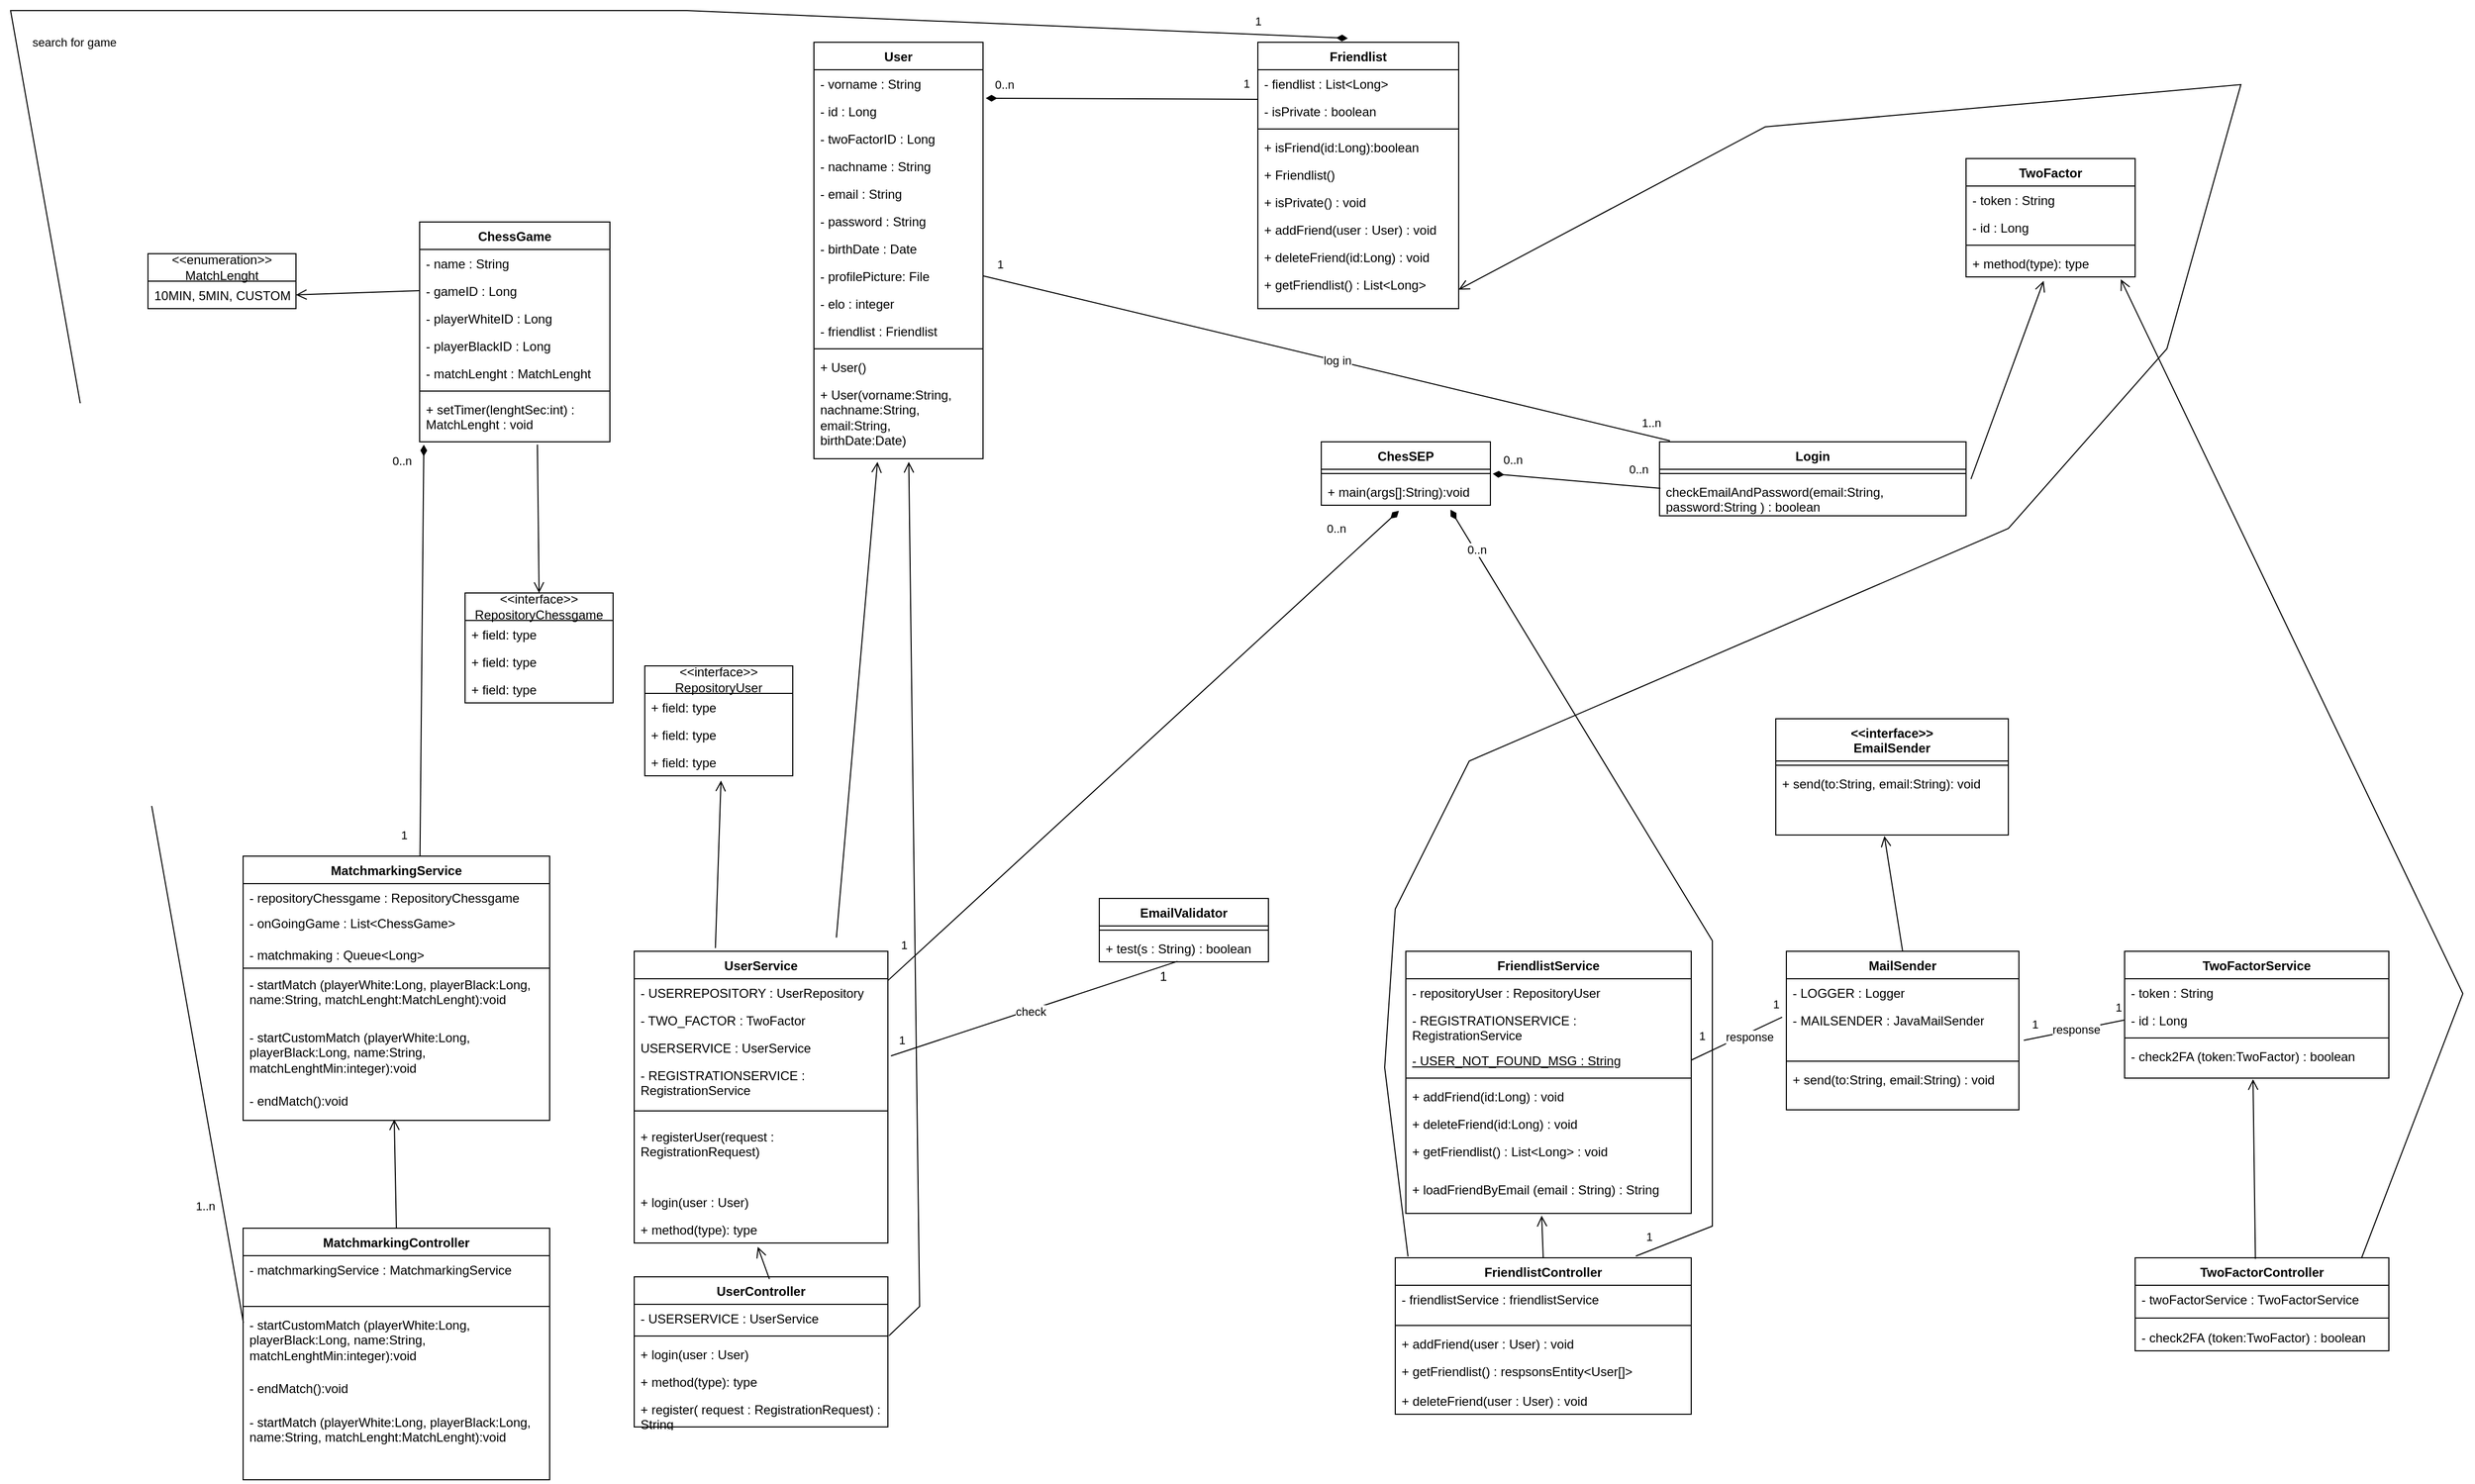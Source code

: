 <mxfile version="22.0.3" type="device">
  <diagram id="C5RBs43oDa-KdzZeNtuy" name="Page-1">
    <mxGraphModel dx="3163" dy="669" grid="1" gridSize="10" guides="1" tooltips="1" connect="1" arrows="1" fold="1" page="1" pageScale="1" pageWidth="827" pageHeight="1169" math="0" shadow="0">
      <root>
        <mxCell id="WIyWlLk6GJQsqaUBKTNV-0" />
        <mxCell id="WIyWlLk6GJQsqaUBKTNV-1" parent="WIyWlLk6GJQsqaUBKTNV-0" />
        <mxCell id="7aIhMmLS_khhMejl1p58-31" value="User" style="swimlane;fontStyle=1;align=center;verticalAlign=top;childLayout=stackLayout;horizontal=1;startSize=26;horizontalStack=0;resizeParent=1;resizeParentMax=0;resizeLast=0;collapsible=1;marginBottom=0;whiteSpace=wrap;html=1;" parent="WIyWlLk6GJQsqaUBKTNV-1" vertex="1">
          <mxGeometry x="-220" y="190" width="160" height="394" as="geometry" />
        </mxCell>
        <mxCell id="7aIhMmLS_khhMejl1p58-2" value="- vorname : String" style="text;strokeColor=none;fillColor=none;align=left;verticalAlign=top;spacingLeft=4;spacingRight=4;overflow=hidden;rotatable=0;points=[[0,0.5],[1,0.5]];portConstraint=eastwest;whiteSpace=wrap;html=1;" parent="7aIhMmLS_khhMejl1p58-31" vertex="1">
          <mxGeometry y="26" width="160" height="26" as="geometry" />
        </mxCell>
        <mxCell id="7aIhMmLS_khhMejl1p58-1" value="- id : Long" style="text;strokeColor=none;fillColor=none;align=left;verticalAlign=top;spacingLeft=4;spacingRight=4;overflow=hidden;rotatable=0;points=[[0,0.5],[1,0.5]];portConstraint=eastwest;whiteSpace=wrap;html=1;" parent="7aIhMmLS_khhMejl1p58-31" vertex="1">
          <mxGeometry y="52" width="160" height="26" as="geometry" />
        </mxCell>
        <mxCell id="7aIhMmLS_khhMejl1p58-49" value="- twoFactorID : Long" style="text;strokeColor=none;fillColor=none;align=left;verticalAlign=top;spacingLeft=4;spacingRight=4;overflow=hidden;rotatable=0;points=[[0,0.5],[1,0.5]];portConstraint=eastwest;whiteSpace=wrap;html=1;" parent="7aIhMmLS_khhMejl1p58-31" vertex="1">
          <mxGeometry y="78" width="160" height="26" as="geometry" />
        </mxCell>
        <mxCell id="7aIhMmLS_khhMejl1p58-3" value="- nachname : String" style="text;strokeColor=none;fillColor=none;align=left;verticalAlign=top;spacingLeft=4;spacingRight=4;overflow=hidden;rotatable=0;points=[[0,0.5],[1,0.5]];portConstraint=eastwest;whiteSpace=wrap;html=1;" parent="7aIhMmLS_khhMejl1p58-31" vertex="1">
          <mxGeometry y="104" width="160" height="26" as="geometry" />
        </mxCell>
        <mxCell id="7aIhMmLS_khhMejl1p58-4" value="- email : String" style="text;strokeColor=none;fillColor=none;align=left;verticalAlign=top;spacingLeft=4;spacingRight=4;overflow=hidden;rotatable=0;points=[[0,0.5],[1,0.5]];portConstraint=eastwest;whiteSpace=wrap;html=1;" parent="7aIhMmLS_khhMejl1p58-31" vertex="1">
          <mxGeometry y="130" width="160" height="26" as="geometry" />
        </mxCell>
        <mxCell id="7aIhMmLS_khhMejl1p58-25" value="- password : String" style="text;strokeColor=none;fillColor=none;align=left;verticalAlign=top;spacingLeft=4;spacingRight=4;overflow=hidden;rotatable=0;points=[[0,0.5],[1,0.5]];portConstraint=eastwest;whiteSpace=wrap;html=1;" parent="7aIhMmLS_khhMejl1p58-31" vertex="1">
          <mxGeometry y="156" width="160" height="26" as="geometry" />
        </mxCell>
        <mxCell id="7aIhMmLS_khhMejl1p58-26" value="- birthDate : Date" style="text;strokeColor=none;fillColor=none;align=left;verticalAlign=top;spacingLeft=4;spacingRight=4;overflow=hidden;rotatable=0;points=[[0,0.5],[1,0.5]];portConstraint=eastwest;whiteSpace=wrap;html=1;" parent="7aIhMmLS_khhMejl1p58-31" vertex="1">
          <mxGeometry y="182" width="160" height="26" as="geometry" />
        </mxCell>
        <mxCell id="7aIhMmLS_khhMejl1p58-27" value="- profilePicture: File" style="text;strokeColor=none;fillColor=none;align=left;verticalAlign=top;spacingLeft=4;spacingRight=4;overflow=hidden;rotatable=0;points=[[0,0.5],[1,0.5]];portConstraint=eastwest;whiteSpace=wrap;html=1;" parent="7aIhMmLS_khhMejl1p58-31" vertex="1">
          <mxGeometry y="208" width="160" height="26" as="geometry" />
        </mxCell>
        <mxCell id="7aIhMmLS_khhMejl1p58-28" value="- elo : integer" style="text;strokeColor=none;fillColor=none;align=left;verticalAlign=top;spacingLeft=4;spacingRight=4;overflow=hidden;rotatable=0;points=[[0,0.5],[1,0.5]];portConstraint=eastwest;whiteSpace=wrap;html=1;" parent="7aIhMmLS_khhMejl1p58-31" vertex="1">
          <mxGeometry y="234" width="160" height="26" as="geometry" />
        </mxCell>
        <mxCell id="7aIhMmLS_khhMejl1p58-88" value="- friendlist : Friendlist" style="text;strokeColor=none;fillColor=none;align=left;verticalAlign=top;spacingLeft=4;spacingRight=4;overflow=hidden;rotatable=0;points=[[0,0.5],[1,0.5]];portConstraint=eastwest;whiteSpace=wrap;html=1;" parent="7aIhMmLS_khhMejl1p58-31" vertex="1">
          <mxGeometry y="260" width="160" height="26" as="geometry" />
        </mxCell>
        <mxCell id="7aIhMmLS_khhMejl1p58-33" value="" style="line;strokeWidth=1;fillColor=none;align=left;verticalAlign=middle;spacingTop=-1;spacingLeft=3;spacingRight=3;rotatable=0;labelPosition=right;points=[];portConstraint=eastwest;strokeColor=inherit;" parent="7aIhMmLS_khhMejl1p58-31" vertex="1">
          <mxGeometry y="286" width="160" height="8" as="geometry" />
        </mxCell>
        <mxCell id="7aIhMmLS_khhMejl1p58-5" value="+ User()&amp;nbsp;" style="text;strokeColor=none;fillColor=none;align=left;verticalAlign=top;spacingLeft=4;spacingRight=4;overflow=hidden;rotatable=0;points=[[0,0.5],[1,0.5]];portConstraint=eastwest;whiteSpace=wrap;html=1;shadow=1;" parent="7aIhMmLS_khhMejl1p58-31" vertex="1">
          <mxGeometry y="294" width="160" height="26" as="geometry" />
        </mxCell>
        <mxCell id="7aIhMmLS_khhMejl1p58-30" value="+ User(vorname:String, nachname:String, email:String, birthDate:Date)&amp;nbsp;" style="text;strokeColor=none;fillColor=none;align=left;verticalAlign=top;spacingLeft=4;spacingRight=4;overflow=hidden;rotatable=0;points=[[0,0.5],[1,0.5]];portConstraint=eastwest;whiteSpace=wrap;html=1;shadow=1;" parent="7aIhMmLS_khhMejl1p58-31" vertex="1">
          <mxGeometry y="320" width="160" height="74" as="geometry" />
        </mxCell>
        <mxCell id="7aIhMmLS_khhMejl1p58-44" value="TwoFactor" style="swimlane;fontStyle=1;align=center;verticalAlign=top;childLayout=stackLayout;horizontal=1;startSize=26;horizontalStack=0;resizeParent=1;resizeParentMax=0;resizeLast=0;collapsible=1;marginBottom=0;whiteSpace=wrap;html=1;" parent="WIyWlLk6GJQsqaUBKTNV-1" vertex="1">
          <mxGeometry x="870" y="300" width="160" height="112" as="geometry" />
        </mxCell>
        <mxCell id="7aIhMmLS_khhMejl1p58-45" value="- token : String" style="text;strokeColor=none;fillColor=none;align=left;verticalAlign=top;spacingLeft=4;spacingRight=4;overflow=hidden;rotatable=0;points=[[0,0.5],[1,0.5]];portConstraint=eastwest;whiteSpace=wrap;html=1;" parent="7aIhMmLS_khhMejl1p58-44" vertex="1">
          <mxGeometry y="26" width="160" height="26" as="geometry" />
        </mxCell>
        <mxCell id="7aIhMmLS_khhMejl1p58-48" value="- id : Long" style="text;strokeColor=none;fillColor=none;align=left;verticalAlign=top;spacingLeft=4;spacingRight=4;overflow=hidden;rotatable=0;points=[[0,0.5],[1,0.5]];portConstraint=eastwest;whiteSpace=wrap;html=1;" parent="7aIhMmLS_khhMejl1p58-44" vertex="1">
          <mxGeometry y="52" width="160" height="26" as="geometry" />
        </mxCell>
        <mxCell id="7aIhMmLS_khhMejl1p58-46" value="" style="line;strokeWidth=1;fillColor=none;align=left;verticalAlign=middle;spacingTop=-1;spacingLeft=3;spacingRight=3;rotatable=0;labelPosition=right;points=[];portConstraint=eastwest;strokeColor=inherit;" parent="7aIhMmLS_khhMejl1p58-44" vertex="1">
          <mxGeometry y="78" width="160" height="8" as="geometry" />
        </mxCell>
        <mxCell id="7aIhMmLS_khhMejl1p58-47" value="+ method(type): type" style="text;strokeColor=none;fillColor=none;align=left;verticalAlign=top;spacingLeft=4;spacingRight=4;overflow=hidden;rotatable=0;points=[[0,0.5],[1,0.5]];portConstraint=eastwest;whiteSpace=wrap;html=1;" parent="7aIhMmLS_khhMejl1p58-44" vertex="1">
          <mxGeometry y="86" width="160" height="26" as="geometry" />
        </mxCell>
        <mxCell id="7aIhMmLS_khhMejl1p58-71" value="Login" style="swimlane;fontStyle=1;align=center;verticalAlign=top;childLayout=stackLayout;horizontal=1;startSize=26;horizontalStack=0;resizeParent=1;resizeParentMax=0;resizeLast=0;collapsible=1;marginBottom=0;whiteSpace=wrap;html=1;" parent="WIyWlLk6GJQsqaUBKTNV-1" vertex="1">
          <mxGeometry x="580" y="568" width="290" height="70" as="geometry" />
        </mxCell>
        <mxCell id="7aIhMmLS_khhMejl1p58-73" value="" style="line;strokeWidth=1;fillColor=none;align=left;verticalAlign=middle;spacingTop=-1;spacingLeft=3;spacingRight=3;rotatable=0;labelPosition=right;points=[];portConstraint=eastwest;strokeColor=inherit;" parent="7aIhMmLS_khhMejl1p58-71" vertex="1">
          <mxGeometry y="26" width="290" height="8" as="geometry" />
        </mxCell>
        <mxCell id="7aIhMmLS_khhMejl1p58-74" value="checkEmailAndPassword(email:String, password:String ) : boolean" style="text;strokeColor=none;fillColor=none;align=left;verticalAlign=top;spacingLeft=4;spacingRight=4;overflow=hidden;rotatable=0;points=[[0,0.5],[1,0.5]];portConstraint=eastwest;whiteSpace=wrap;html=1;" parent="7aIhMmLS_khhMejl1p58-71" vertex="1">
          <mxGeometry y="34" width="290" height="36" as="geometry" />
        </mxCell>
        <mxCell id="7aIhMmLS_khhMejl1p58-82" value="Friendlist" style="swimlane;fontStyle=1;align=center;verticalAlign=top;childLayout=stackLayout;horizontal=1;startSize=26;horizontalStack=0;resizeParent=1;resizeParentMax=0;resizeLast=0;collapsible=1;marginBottom=0;whiteSpace=wrap;html=1;" parent="WIyWlLk6GJQsqaUBKTNV-1" vertex="1">
          <mxGeometry x="200" y="190" width="190" height="252" as="geometry" />
        </mxCell>
        <mxCell id="7aIhMmLS_khhMejl1p58-86" value="- fiendlist : List&amp;lt;Long&amp;gt;" style="text;strokeColor=none;fillColor=none;align=left;verticalAlign=top;spacingLeft=4;spacingRight=4;overflow=hidden;rotatable=0;points=[[0,0.5],[1,0.5]];portConstraint=eastwest;whiteSpace=wrap;html=1;" parent="7aIhMmLS_khhMejl1p58-82" vertex="1">
          <mxGeometry y="26" width="190" height="26" as="geometry" />
        </mxCell>
        <mxCell id="7aIhMmLS_khhMejl1p58-89" value="- isPrivate : boolean" style="text;strokeColor=none;fillColor=none;align=left;verticalAlign=top;spacingLeft=4;spacingRight=4;overflow=hidden;rotatable=0;points=[[0,0.5],[1,0.5]];portConstraint=eastwest;whiteSpace=wrap;html=1;" parent="7aIhMmLS_khhMejl1p58-82" vertex="1">
          <mxGeometry y="52" width="190" height="26" as="geometry" />
        </mxCell>
        <mxCell id="7aIhMmLS_khhMejl1p58-84" value="" style="line;strokeWidth=1;fillColor=none;align=left;verticalAlign=middle;spacingTop=-1;spacingLeft=3;spacingRight=3;rotatable=0;labelPosition=right;points=[];portConstraint=eastwest;strokeColor=inherit;" parent="7aIhMmLS_khhMejl1p58-82" vertex="1">
          <mxGeometry y="78" width="190" height="8" as="geometry" />
        </mxCell>
        <mxCell id="7aIhMmLS_khhMejl1p58-127" value="+ isFriend(id:Long):boolean" style="text;strokeColor=none;fillColor=none;align=left;verticalAlign=top;spacingLeft=4;spacingRight=4;overflow=hidden;rotatable=0;points=[[0,0.5],[1,0.5]];portConstraint=eastwest;whiteSpace=wrap;html=1;" parent="7aIhMmLS_khhMejl1p58-82" vertex="1">
          <mxGeometry y="86" width="190" height="26" as="geometry" />
        </mxCell>
        <mxCell id="7aIhMmLS_khhMejl1p58-85" value="+ Friendlist()" style="text;strokeColor=none;fillColor=none;align=left;verticalAlign=top;spacingLeft=4;spacingRight=4;overflow=hidden;rotatable=0;points=[[0,0.5],[1,0.5]];portConstraint=eastwest;whiteSpace=wrap;html=1;" parent="7aIhMmLS_khhMejl1p58-82" vertex="1">
          <mxGeometry y="112" width="190" height="26" as="geometry" />
        </mxCell>
        <mxCell id="7aIhMmLS_khhMejl1p58-100" value="+ isPrivate() : void" style="text;strokeColor=none;fillColor=none;align=left;verticalAlign=top;spacingLeft=4;spacingRight=4;overflow=hidden;rotatable=0;points=[[0,0.5],[1,0.5]];portConstraint=eastwest;whiteSpace=wrap;html=1;" parent="7aIhMmLS_khhMejl1p58-82" vertex="1">
          <mxGeometry y="138" width="190" height="26" as="geometry" />
        </mxCell>
        <mxCell id="7aIhMmLS_khhMejl1p58-87" value="+ addFriend(user : User) : void" style="text;strokeColor=none;fillColor=none;align=left;verticalAlign=top;spacingLeft=4;spacingRight=4;overflow=hidden;rotatable=0;points=[[0,0.5],[1,0.5]];portConstraint=eastwest;whiteSpace=wrap;html=1;" parent="7aIhMmLS_khhMejl1p58-82" vertex="1">
          <mxGeometry y="164" width="190" height="26" as="geometry" />
        </mxCell>
        <mxCell id="7aIhMmLS_khhMejl1p58-90" value="+ deleteFriend(id:Long) : void" style="text;strokeColor=none;fillColor=none;align=left;verticalAlign=top;spacingLeft=4;spacingRight=4;overflow=hidden;rotatable=0;points=[[0,0.5],[1,0.5]];portConstraint=eastwest;whiteSpace=wrap;html=1;" parent="7aIhMmLS_khhMejl1p58-82" vertex="1">
          <mxGeometry y="190" width="190" height="26" as="geometry" />
        </mxCell>
        <mxCell id="7aIhMmLS_khhMejl1p58-91" value="+ getFriendlist() : List&amp;lt;Long&amp;gt;" style="text;strokeColor=none;fillColor=none;align=left;verticalAlign=top;spacingLeft=4;spacingRight=4;overflow=hidden;rotatable=0;points=[[0,0.5],[1,0.5]];portConstraint=eastwest;whiteSpace=wrap;html=1;" parent="7aIhMmLS_khhMejl1p58-82" vertex="1">
          <mxGeometry y="216" width="190" height="36" as="geometry" />
        </mxCell>
        <mxCell id="7aIhMmLS_khhMejl1p58-92" value="FriendlistController" style="swimlane;fontStyle=1;align=center;verticalAlign=top;childLayout=stackLayout;horizontal=1;startSize=26;horizontalStack=0;resizeParent=1;resizeParentMax=0;resizeLast=0;collapsible=1;marginBottom=0;whiteSpace=wrap;html=1;" parent="WIyWlLk6GJQsqaUBKTNV-1" vertex="1">
          <mxGeometry x="330" y="1340" width="280" height="148" as="geometry" />
        </mxCell>
        <mxCell id="7aIhMmLS_khhMejl1p58-93" value="- friendlistService : friendlistService" style="text;strokeColor=none;fillColor=none;align=left;verticalAlign=top;spacingLeft=4;spacingRight=4;overflow=hidden;rotatable=0;points=[[0,0.5],[1,0.5]];portConstraint=eastwest;whiteSpace=wrap;html=1;" parent="7aIhMmLS_khhMejl1p58-92" vertex="1">
          <mxGeometry y="26" width="280" height="34" as="geometry" />
        </mxCell>
        <mxCell id="7aIhMmLS_khhMejl1p58-94" value="" style="line;strokeWidth=1;fillColor=none;align=left;verticalAlign=middle;spacingTop=-1;spacingLeft=3;spacingRight=3;rotatable=0;labelPosition=right;points=[];portConstraint=eastwest;strokeColor=inherit;" parent="7aIhMmLS_khhMejl1p58-92" vertex="1">
          <mxGeometry y="60" width="280" height="8" as="geometry" />
        </mxCell>
        <mxCell id="7aIhMmLS_khhMejl1p58-105" value="+ addFriend(user : User) : void" style="text;strokeColor=none;fillColor=none;align=left;verticalAlign=top;spacingLeft=4;spacingRight=4;overflow=hidden;rotatable=0;points=[[0,0.5],[1,0.5]];portConstraint=eastwest;whiteSpace=wrap;html=1;" parent="7aIhMmLS_khhMejl1p58-92" vertex="1">
          <mxGeometry y="68" width="280" height="26" as="geometry" />
        </mxCell>
        <mxCell id="7aIhMmLS_khhMejl1p58-107" value="+ getFriendlist() : respsonsEntity&amp;lt;User[]&amp;gt;" style="text;strokeColor=none;fillColor=none;align=left;verticalAlign=top;spacingLeft=4;spacingRight=4;overflow=hidden;rotatable=0;points=[[0,0.5],[1,0.5]];portConstraint=eastwest;whiteSpace=wrap;html=1;" parent="7aIhMmLS_khhMejl1p58-92" vertex="1">
          <mxGeometry y="94" width="280" height="28" as="geometry" />
        </mxCell>
        <mxCell id="7aIhMmLS_khhMejl1p58-106" value="+ deleteFriend(user : User) : void" style="text;strokeColor=none;fillColor=none;align=left;verticalAlign=top;spacingLeft=4;spacingRight=4;overflow=hidden;rotatable=0;points=[[0,0.5],[1,0.5]];portConstraint=eastwest;whiteSpace=wrap;html=1;" parent="7aIhMmLS_khhMejl1p58-92" vertex="1">
          <mxGeometry y="122" width="280" height="26" as="geometry" />
        </mxCell>
        <mxCell id="7aIhMmLS_khhMejl1p58-96" value="FriendlistService" style="swimlane;fontStyle=1;align=center;verticalAlign=top;childLayout=stackLayout;horizontal=1;startSize=26;horizontalStack=0;resizeParent=1;resizeParentMax=0;resizeLast=0;collapsible=1;marginBottom=0;whiteSpace=wrap;html=1;" parent="WIyWlLk6GJQsqaUBKTNV-1" vertex="1">
          <mxGeometry x="340" y="1050" width="270" height="248" as="geometry" />
        </mxCell>
        <mxCell id="7aIhMmLS_khhMejl1p58-97" value="- repositoryUser : RepositoryUser" style="text;strokeColor=none;fillColor=none;align=left;verticalAlign=top;spacingLeft=4;spacingRight=4;overflow=hidden;rotatable=0;points=[[0,0.5],[1,0.5]];portConstraint=eastwest;whiteSpace=wrap;html=1;" parent="7aIhMmLS_khhMejl1p58-96" vertex="1">
          <mxGeometry y="26" width="270" height="26" as="geometry" />
        </mxCell>
        <mxCell id="zAFWBj6DsG3tsEUfWZgh-28" value="- REGISTRATIONSERVICE&amp;nbsp;: RegistrationService" style="text;strokeColor=none;fillColor=none;align=left;verticalAlign=top;spacingLeft=4;spacingRight=4;overflow=hidden;rotatable=0;points=[[0,0.5],[1,0.5]];portConstraint=eastwest;whiteSpace=wrap;html=1;" parent="7aIhMmLS_khhMejl1p58-96" vertex="1">
          <mxGeometry y="52" width="270" height="38" as="geometry" />
        </mxCell>
        <mxCell id="7aIhMmLS_khhMejl1p58-236" value="&lt;u&gt;- USER_NOT_FOUND_MSG : String&lt;/u&gt;" style="text;strokeColor=none;fillColor=none;align=left;verticalAlign=top;spacingLeft=4;spacingRight=4;overflow=hidden;rotatable=0;points=[[0,0.5],[1,0.5]];portConstraint=eastwest;whiteSpace=wrap;html=1;" parent="7aIhMmLS_khhMejl1p58-96" vertex="1">
          <mxGeometry y="90" width="270" height="26" as="geometry" />
        </mxCell>
        <mxCell id="7aIhMmLS_khhMejl1p58-98" value="" style="line;strokeWidth=1;fillColor=none;align=left;verticalAlign=middle;spacingTop=-1;spacingLeft=3;spacingRight=3;rotatable=0;labelPosition=right;points=[];portConstraint=eastwest;strokeColor=inherit;" parent="7aIhMmLS_khhMejl1p58-96" vertex="1">
          <mxGeometry y="116" width="270" height="8" as="geometry" />
        </mxCell>
        <mxCell id="7aIhMmLS_khhMejl1p58-102" value="+ addFriend(id:Long) : void" style="text;strokeColor=none;fillColor=none;align=left;verticalAlign=top;spacingLeft=4;spacingRight=4;overflow=hidden;rotatable=0;points=[[0,0.5],[1,0.5]];portConstraint=eastwest;whiteSpace=wrap;html=1;" parent="7aIhMmLS_khhMejl1p58-96" vertex="1">
          <mxGeometry y="124" width="270" height="26" as="geometry" />
        </mxCell>
        <mxCell id="7aIhMmLS_khhMejl1p58-103" value="+ deleteFriend(id:Long) : void" style="text;strokeColor=none;fillColor=none;align=left;verticalAlign=top;spacingLeft=4;spacingRight=4;overflow=hidden;rotatable=0;points=[[0,0.5],[1,0.5]];portConstraint=eastwest;whiteSpace=wrap;html=1;" parent="7aIhMmLS_khhMejl1p58-96" vertex="1">
          <mxGeometry y="150" width="270" height="26" as="geometry" />
        </mxCell>
        <mxCell id="7aIhMmLS_khhMejl1p58-104" value="+ getFriendlist() : List&amp;lt;Long&amp;gt; : void" style="text;strokeColor=none;fillColor=none;align=left;verticalAlign=top;spacingLeft=4;spacingRight=4;overflow=hidden;rotatable=0;points=[[0,0.5],[1,0.5]];portConstraint=eastwest;whiteSpace=wrap;html=1;" parent="7aIhMmLS_khhMejl1p58-96" vertex="1">
          <mxGeometry y="176" width="270" height="36" as="geometry" />
        </mxCell>
        <mxCell id="7aIhMmLS_khhMejl1p58-244" value="+ loadFriendByEmail (email : String) : String&amp;nbsp;" style="text;strokeColor=none;fillColor=none;align=left;verticalAlign=top;spacingLeft=4;spacingRight=4;overflow=hidden;rotatable=0;points=[[0,0.5],[1,0.5]];portConstraint=eastwest;whiteSpace=wrap;html=1;" parent="7aIhMmLS_khhMejl1p58-96" vertex="1">
          <mxGeometry y="212" width="270" height="36" as="geometry" />
        </mxCell>
        <mxCell id="7aIhMmLS_khhMejl1p58-122" value="&amp;lt;&amp;lt;interface&amp;gt;&amp;gt;&lt;br&gt;RepositoryUser" style="swimlane;fontStyle=0;childLayout=stackLayout;horizontal=1;startSize=26;fillColor=none;horizontalStack=0;resizeParent=1;resizeParentMax=0;resizeLast=0;collapsible=1;marginBottom=0;whiteSpace=wrap;html=1;" parent="WIyWlLk6GJQsqaUBKTNV-1" vertex="1">
          <mxGeometry x="-380" y="780" width="140" height="104" as="geometry" />
        </mxCell>
        <mxCell id="7aIhMmLS_khhMejl1p58-123" value="+ field: type" style="text;strokeColor=none;fillColor=none;align=left;verticalAlign=top;spacingLeft=4;spacingRight=4;overflow=hidden;rotatable=0;points=[[0,0.5],[1,0.5]];portConstraint=eastwest;whiteSpace=wrap;html=1;" parent="7aIhMmLS_khhMejl1p58-122" vertex="1">
          <mxGeometry y="26" width="140" height="26" as="geometry" />
        </mxCell>
        <mxCell id="7aIhMmLS_khhMejl1p58-124" value="+ field: type" style="text;strokeColor=none;fillColor=none;align=left;verticalAlign=top;spacingLeft=4;spacingRight=4;overflow=hidden;rotatable=0;points=[[0,0.5],[1,0.5]];portConstraint=eastwest;whiteSpace=wrap;html=1;" parent="7aIhMmLS_khhMejl1p58-122" vertex="1">
          <mxGeometry y="52" width="140" height="26" as="geometry" />
        </mxCell>
        <mxCell id="7aIhMmLS_khhMejl1p58-125" value="+ field: type" style="text;strokeColor=none;fillColor=none;align=left;verticalAlign=top;spacingLeft=4;spacingRight=4;overflow=hidden;rotatable=0;points=[[0,0.5],[1,0.5]];portConstraint=eastwest;whiteSpace=wrap;html=1;" parent="7aIhMmLS_khhMejl1p58-122" vertex="1">
          <mxGeometry y="78" width="140" height="26" as="geometry" />
        </mxCell>
        <mxCell id="7aIhMmLS_khhMejl1p58-138" value="&amp;lt;&amp;lt;enumeration&amp;gt;&amp;gt;&lt;br&gt;MatchLenght" style="swimlane;fontStyle=0;childLayout=stackLayout;horizontal=1;startSize=26;fillColor=none;horizontalStack=0;resizeParent=1;resizeParentMax=0;resizeLast=0;collapsible=1;marginBottom=0;whiteSpace=wrap;html=1;" parent="WIyWlLk6GJQsqaUBKTNV-1" vertex="1">
          <mxGeometry x="-850" y="390" width="140" height="52" as="geometry" />
        </mxCell>
        <mxCell id="7aIhMmLS_khhMejl1p58-139" value="10MIN, 5MIN, CUSTOM" style="text;strokeColor=none;fillColor=none;align=left;verticalAlign=top;spacingLeft=4;spacingRight=4;overflow=hidden;rotatable=0;points=[[0,0.5],[1,0.5]];portConstraint=eastwest;whiteSpace=wrap;html=1;" parent="7aIhMmLS_khhMejl1p58-138" vertex="1">
          <mxGeometry y="26" width="140" height="26" as="geometry" />
        </mxCell>
        <mxCell id="7aIhMmLS_khhMejl1p58-144" value="ChessGame" style="swimlane;fontStyle=1;align=center;verticalAlign=top;childLayout=stackLayout;horizontal=1;startSize=26;horizontalStack=0;resizeParent=1;resizeParentMax=0;resizeLast=0;collapsible=1;marginBottom=0;whiteSpace=wrap;html=1;" parent="WIyWlLk6GJQsqaUBKTNV-1" vertex="1">
          <mxGeometry x="-593" y="360" width="180" height="208" as="geometry" />
        </mxCell>
        <mxCell id="7aIhMmLS_khhMejl1p58-129" value="- name : String" style="text;strokeColor=none;fillColor=none;align=left;verticalAlign=top;spacingLeft=4;spacingRight=4;overflow=hidden;rotatable=0;points=[[0,0.5],[1,0.5]];portConstraint=eastwest;whiteSpace=wrap;html=1;" parent="7aIhMmLS_khhMejl1p58-144" vertex="1">
          <mxGeometry y="26" width="180" height="26" as="geometry" />
        </mxCell>
        <mxCell id="7aIhMmLS_khhMejl1p58-132" value="- gameID : Long" style="text;strokeColor=none;fillColor=none;align=left;verticalAlign=top;spacingLeft=4;spacingRight=4;overflow=hidden;rotatable=0;points=[[0,0.5],[1,0.5]];portConstraint=eastwest;whiteSpace=wrap;html=1;" parent="7aIhMmLS_khhMejl1p58-144" vertex="1">
          <mxGeometry y="52" width="180" height="26" as="geometry" />
        </mxCell>
        <mxCell id="7aIhMmLS_khhMejl1p58-130" value="- playerWhiteID : Long" style="text;strokeColor=none;fillColor=none;align=left;verticalAlign=top;spacingLeft=4;spacingRight=4;overflow=hidden;rotatable=0;points=[[0,0.5],[1,0.5]];portConstraint=eastwest;whiteSpace=wrap;html=1;" parent="7aIhMmLS_khhMejl1p58-144" vertex="1">
          <mxGeometry y="78" width="180" height="26" as="geometry" />
        </mxCell>
        <mxCell id="7aIhMmLS_khhMejl1p58-131" value="- playerBlackID : Long" style="text;strokeColor=none;fillColor=none;align=left;verticalAlign=top;spacingLeft=4;spacingRight=4;overflow=hidden;rotatable=0;points=[[0,0.5],[1,0.5]];portConstraint=eastwest;whiteSpace=wrap;html=1;" parent="7aIhMmLS_khhMejl1p58-144" vertex="1">
          <mxGeometry y="104" width="180" height="26" as="geometry" />
        </mxCell>
        <mxCell id="7aIhMmLS_khhMejl1p58-133" value="- matchLenght : MatchLenght" style="text;strokeColor=none;fillColor=none;align=left;verticalAlign=top;spacingLeft=4;spacingRight=4;overflow=hidden;rotatable=0;points=[[0,0.5],[1,0.5]];portConstraint=eastwest;whiteSpace=wrap;html=1;" parent="7aIhMmLS_khhMejl1p58-144" vertex="1">
          <mxGeometry y="130" width="180" height="26" as="geometry" />
        </mxCell>
        <mxCell id="7aIhMmLS_khhMejl1p58-146" value="" style="line;strokeWidth=1;fillColor=none;align=left;verticalAlign=middle;spacingTop=-1;spacingLeft=3;spacingRight=3;rotatable=0;labelPosition=right;points=[];portConstraint=eastwest;strokeColor=inherit;" parent="7aIhMmLS_khhMejl1p58-144" vertex="1">
          <mxGeometry y="156" width="180" height="8" as="geometry" />
        </mxCell>
        <mxCell id="7aIhMmLS_khhMejl1p58-147" value="+ setTimer(lenghtSec:int) : MatchLenght : void" style="text;strokeColor=none;fillColor=none;align=left;verticalAlign=top;spacingLeft=4;spacingRight=4;overflow=hidden;rotatable=0;points=[[0,0.5],[1,0.5]];portConstraint=eastwest;whiteSpace=wrap;html=1;" parent="7aIhMmLS_khhMejl1p58-144" vertex="1">
          <mxGeometry y="164" width="180" height="44" as="geometry" />
        </mxCell>
        <mxCell id="7aIhMmLS_khhMejl1p58-150" value="MatchmarkingService" style="swimlane;fontStyle=1;align=center;verticalAlign=top;childLayout=stackLayout;horizontal=1;startSize=26;horizontalStack=0;resizeParent=1;resizeParentMax=0;resizeLast=0;collapsible=1;marginBottom=0;whiteSpace=wrap;html=1;" parent="WIyWlLk6GJQsqaUBKTNV-1" vertex="1">
          <mxGeometry x="-760" y="960" width="290" height="250" as="geometry" />
        </mxCell>
        <mxCell id="7aIhMmLS_khhMejl1p58-151" value="- repositoryChessgame : RepositoryChessgame&lt;br&gt;" style="text;strokeColor=none;fillColor=none;align=left;verticalAlign=top;spacingLeft=4;spacingRight=4;overflow=hidden;rotatable=0;points=[[0,0.5],[1,0.5]];portConstraint=eastwest;whiteSpace=wrap;html=1;" parent="7aIhMmLS_khhMejl1p58-150" vertex="1">
          <mxGeometry y="26" width="290" height="24" as="geometry" />
        </mxCell>
        <mxCell id="7aIhMmLS_khhMejl1p58-173" value="- onGoingGame : List&amp;lt;ChessGame&amp;gt;" style="text;strokeColor=none;fillColor=none;align=left;verticalAlign=top;spacingLeft=4;spacingRight=4;overflow=hidden;rotatable=0;points=[[0,0.5],[1,0.5]];portConstraint=eastwest;whiteSpace=wrap;html=1;" parent="7aIhMmLS_khhMejl1p58-150" vertex="1">
          <mxGeometry y="50" width="290" height="30" as="geometry" />
        </mxCell>
        <mxCell id="7aIhMmLS_khhMejl1p58-174" value="- matchmaking : Queue&amp;lt;Long&amp;gt;&amp;nbsp;" style="text;strokeColor=none;fillColor=none;align=left;verticalAlign=top;spacingLeft=4;spacingRight=4;overflow=hidden;rotatable=0;points=[[0,0.5],[1,0.5]];portConstraint=eastwest;whiteSpace=wrap;html=1;" parent="7aIhMmLS_khhMejl1p58-150" vertex="1">
          <mxGeometry y="80" width="290" height="24" as="geometry" />
        </mxCell>
        <mxCell id="7aIhMmLS_khhMejl1p58-152" value="" style="line;strokeWidth=1;fillColor=none;align=left;verticalAlign=middle;spacingTop=-1;spacingLeft=3;spacingRight=3;rotatable=0;labelPosition=right;points=[];portConstraint=eastwest;strokeColor=inherit;" parent="7aIhMmLS_khhMejl1p58-150" vertex="1">
          <mxGeometry y="104" width="290" height="4" as="geometry" />
        </mxCell>
        <mxCell id="7aIhMmLS_khhMejl1p58-175" value="- startMatch (playerWhite:Long, playerBlack:Long, name:String, matchLenght:MatchLenght):void" style="text;strokeColor=none;fillColor=none;align=left;verticalAlign=top;spacingLeft=4;spacingRight=4;overflow=hidden;rotatable=0;points=[[0,0.5],[1,0.5]];portConstraint=eastwest;whiteSpace=wrap;html=1;" parent="7aIhMmLS_khhMejl1p58-150" vertex="1">
          <mxGeometry y="108" width="290" height="50" as="geometry" />
        </mxCell>
        <mxCell id="7aIhMmLS_khhMejl1p58-176" value="- startCustomMatch (playerWhite:Long, playerBlack:Long, name:String, matchLenghtMin:integer):void" style="text;strokeColor=none;fillColor=none;align=left;verticalAlign=top;spacingLeft=4;spacingRight=4;overflow=hidden;rotatable=0;points=[[0,0.5],[1,0.5]];portConstraint=eastwest;whiteSpace=wrap;html=1;" parent="7aIhMmLS_khhMejl1p58-150" vertex="1">
          <mxGeometry y="158" width="290" height="60" as="geometry" />
        </mxCell>
        <mxCell id="7aIhMmLS_khhMejl1p58-177" value="- endMatch():void" style="text;strokeColor=none;fillColor=none;align=left;verticalAlign=top;spacingLeft=4;spacingRight=4;overflow=hidden;rotatable=0;points=[[0,0.5],[1,0.5]];portConstraint=eastwest;whiteSpace=wrap;html=1;" parent="7aIhMmLS_khhMejl1p58-150" vertex="1">
          <mxGeometry y="218" width="290" height="32" as="geometry" />
        </mxCell>
        <mxCell id="7aIhMmLS_khhMejl1p58-167" value="&amp;lt;&amp;lt;interface&amp;gt;&amp;gt;&lt;br&gt;RepositoryChessgame" style="swimlane;fontStyle=0;childLayout=stackLayout;horizontal=1;startSize=26;fillColor=none;horizontalStack=0;resizeParent=1;resizeParentMax=0;resizeLast=0;collapsible=1;marginBottom=0;whiteSpace=wrap;html=1;" parent="WIyWlLk6GJQsqaUBKTNV-1" vertex="1">
          <mxGeometry x="-550" y="711" width="140" height="104" as="geometry" />
        </mxCell>
        <mxCell id="7aIhMmLS_khhMejl1p58-168" value="+ field: type" style="text;strokeColor=none;fillColor=none;align=left;verticalAlign=top;spacingLeft=4;spacingRight=4;overflow=hidden;rotatable=0;points=[[0,0.5],[1,0.5]];portConstraint=eastwest;whiteSpace=wrap;html=1;" parent="7aIhMmLS_khhMejl1p58-167" vertex="1">
          <mxGeometry y="26" width="140" height="26" as="geometry" />
        </mxCell>
        <mxCell id="7aIhMmLS_khhMejl1p58-169" value="+ field: type" style="text;strokeColor=none;fillColor=none;align=left;verticalAlign=top;spacingLeft=4;spacingRight=4;overflow=hidden;rotatable=0;points=[[0,0.5],[1,0.5]];portConstraint=eastwest;whiteSpace=wrap;html=1;" parent="7aIhMmLS_khhMejl1p58-167" vertex="1">
          <mxGeometry y="52" width="140" height="26" as="geometry" />
        </mxCell>
        <mxCell id="7aIhMmLS_khhMejl1p58-170" value="+ field: type" style="text;strokeColor=none;fillColor=none;align=left;verticalAlign=top;spacingLeft=4;spacingRight=4;overflow=hidden;rotatable=0;points=[[0,0.5],[1,0.5]];portConstraint=eastwest;whiteSpace=wrap;html=1;" parent="7aIhMmLS_khhMejl1p58-167" vertex="1">
          <mxGeometry y="78" width="140" height="26" as="geometry" />
        </mxCell>
        <mxCell id="7aIhMmLS_khhMejl1p58-187" value="MatchmarkingController" style="swimlane;fontStyle=1;align=center;verticalAlign=top;childLayout=stackLayout;horizontal=1;startSize=26;horizontalStack=0;resizeParent=1;resizeParentMax=0;resizeLast=0;collapsible=1;marginBottom=0;whiteSpace=wrap;html=1;" parent="WIyWlLk6GJQsqaUBKTNV-1" vertex="1">
          <mxGeometry x="-760" y="1312" width="290" height="238" as="geometry" />
        </mxCell>
        <mxCell id="7aIhMmLS_khhMejl1p58-188" value="- matchmarkingService : MatchmarkingService" style="text;strokeColor=none;fillColor=none;align=left;verticalAlign=top;spacingLeft=4;spacingRight=4;overflow=hidden;rotatable=0;points=[[0,0.5],[1,0.5]];portConstraint=eastwest;whiteSpace=wrap;html=1;" parent="7aIhMmLS_khhMejl1p58-187" vertex="1">
          <mxGeometry y="26" width="290" height="44" as="geometry" />
        </mxCell>
        <mxCell id="7aIhMmLS_khhMejl1p58-189" value="" style="line;strokeWidth=1;fillColor=none;align=left;verticalAlign=middle;spacingTop=-1;spacingLeft=3;spacingRight=3;rotatable=0;labelPosition=right;points=[];portConstraint=eastwest;strokeColor=inherit;" parent="7aIhMmLS_khhMejl1p58-187" vertex="1">
          <mxGeometry y="70" width="290" height="8" as="geometry" />
        </mxCell>
        <mxCell id="7aIhMmLS_khhMejl1p58-193" value="- startCustomMatch (playerWhite:Long, playerBlack:Long, name:String, matchLenghtMin:integer):void" style="text;strokeColor=none;fillColor=none;align=left;verticalAlign=top;spacingLeft=4;spacingRight=4;overflow=hidden;rotatable=0;points=[[0,0.5],[1,0.5]];portConstraint=eastwest;whiteSpace=wrap;html=1;" parent="7aIhMmLS_khhMejl1p58-187" vertex="1">
          <mxGeometry y="78" width="290" height="60" as="geometry" />
        </mxCell>
        <mxCell id="7aIhMmLS_khhMejl1p58-192" value="- endMatch():void" style="text;strokeColor=none;fillColor=none;align=left;verticalAlign=top;spacingLeft=4;spacingRight=4;overflow=hidden;rotatable=0;points=[[0,0.5],[1,0.5]];portConstraint=eastwest;whiteSpace=wrap;html=1;" parent="7aIhMmLS_khhMejl1p58-187" vertex="1">
          <mxGeometry y="138" width="290" height="32" as="geometry" />
        </mxCell>
        <mxCell id="7aIhMmLS_khhMejl1p58-191" value="- startMatch (playerWhite:Long, playerBlack:Long, name:String, matchLenght:MatchLenght):void" style="text;strokeColor=none;fillColor=none;align=left;verticalAlign=top;spacingLeft=4;spacingRight=4;overflow=hidden;rotatable=0;points=[[0,0.5],[1,0.5]];portConstraint=eastwest;whiteSpace=wrap;html=1;" parent="7aIhMmLS_khhMejl1p58-187" vertex="1">
          <mxGeometry y="170" width="290" height="68" as="geometry" />
        </mxCell>
        <mxCell id="7aIhMmLS_khhMejl1p58-213" value="&amp;lt;&amp;lt;interface&amp;gt;&amp;gt;&lt;br&gt;EmailSender" style="swimlane;fontStyle=1;align=center;verticalAlign=top;childLayout=stackLayout;horizontal=1;startSize=40;horizontalStack=0;resizeParent=1;resizeParentMax=0;resizeLast=0;collapsible=1;marginBottom=0;whiteSpace=wrap;html=1;" parent="WIyWlLk6GJQsqaUBKTNV-1" vertex="1">
          <mxGeometry x="690" y="830" width="220" height="110" as="geometry" />
        </mxCell>
        <mxCell id="7aIhMmLS_khhMejl1p58-215" value="" style="line;strokeWidth=1;fillColor=none;align=left;verticalAlign=middle;spacingTop=-1;spacingLeft=3;spacingRight=3;rotatable=0;labelPosition=right;points=[];portConstraint=eastwest;strokeColor=inherit;" parent="7aIhMmLS_khhMejl1p58-213" vertex="1">
          <mxGeometry y="40" width="220" height="8" as="geometry" />
        </mxCell>
        <mxCell id="7aIhMmLS_khhMejl1p58-216" value="+ send(to:String, email:String): void" style="text;strokeColor=none;fillColor=none;align=left;verticalAlign=top;spacingLeft=4;spacingRight=4;overflow=hidden;rotatable=0;points=[[0,0.5],[1,0.5]];portConstraint=eastwest;whiteSpace=wrap;html=1;" parent="7aIhMmLS_khhMejl1p58-213" vertex="1">
          <mxGeometry y="48" width="220" height="62" as="geometry" />
        </mxCell>
        <mxCell id="7aIhMmLS_khhMejl1p58-217" value="MailSender" style="swimlane;fontStyle=1;align=center;verticalAlign=top;childLayout=stackLayout;horizontal=1;startSize=26;horizontalStack=0;resizeParent=1;resizeParentMax=0;resizeLast=0;collapsible=1;marginBottom=0;whiteSpace=wrap;html=1;" parent="WIyWlLk6GJQsqaUBKTNV-1" vertex="1">
          <mxGeometry x="700" y="1050" width="220" height="150" as="geometry" />
        </mxCell>
        <mxCell id="7aIhMmLS_khhMejl1p58-218" value="- LOGGER : Logger" style="text;strokeColor=none;fillColor=none;align=left;verticalAlign=top;spacingLeft=4;spacingRight=4;overflow=hidden;rotatable=0;points=[[0,0.5],[1,0.5]];portConstraint=eastwest;whiteSpace=wrap;html=1;" parent="7aIhMmLS_khhMejl1p58-217" vertex="1">
          <mxGeometry y="26" width="220" height="26" as="geometry" />
        </mxCell>
        <mxCell id="7aIhMmLS_khhMejl1p58-224" value="- MAILSENDER : JavaMailSender" style="text;strokeColor=none;fillColor=none;align=left;verticalAlign=top;spacingLeft=4;spacingRight=4;overflow=hidden;rotatable=0;points=[[0,0.5],[1,0.5]];portConstraint=eastwest;whiteSpace=wrap;html=1;" parent="7aIhMmLS_khhMejl1p58-217" vertex="1">
          <mxGeometry y="52" width="220" height="48" as="geometry" />
        </mxCell>
        <mxCell id="7aIhMmLS_khhMejl1p58-219" value="" style="line;strokeWidth=1;fillColor=none;align=left;verticalAlign=middle;spacingTop=-1;spacingLeft=3;spacingRight=3;rotatable=0;labelPosition=right;points=[];portConstraint=eastwest;strokeColor=inherit;" parent="7aIhMmLS_khhMejl1p58-217" vertex="1">
          <mxGeometry y="100" width="220" height="8" as="geometry" />
        </mxCell>
        <mxCell id="7aIhMmLS_khhMejl1p58-220" value="+ send(to:String, email:String) : void" style="text;strokeColor=none;fillColor=none;align=left;verticalAlign=top;spacingLeft=4;spacingRight=4;overflow=hidden;rotatable=0;points=[[0,0.5],[1,0.5]];portConstraint=eastwest;whiteSpace=wrap;html=1;" parent="7aIhMmLS_khhMejl1p58-217" vertex="1">
          <mxGeometry y="108" width="220" height="42" as="geometry" />
        </mxCell>
        <mxCell id="7aIhMmLS_khhMejl1p58-226" value="EmailValidator" style="swimlane;fontStyle=1;align=center;verticalAlign=top;childLayout=stackLayout;horizontal=1;startSize=26;horizontalStack=0;resizeParent=1;resizeParentMax=0;resizeLast=0;collapsible=1;marginBottom=0;whiteSpace=wrap;html=1;" parent="WIyWlLk6GJQsqaUBKTNV-1" vertex="1">
          <mxGeometry x="50" y="1000" width="160" height="60" as="geometry" />
        </mxCell>
        <mxCell id="7aIhMmLS_khhMejl1p58-228" value="" style="line;strokeWidth=1;fillColor=none;align=left;verticalAlign=middle;spacingTop=-1;spacingLeft=3;spacingRight=3;rotatable=0;labelPosition=right;points=[];portConstraint=eastwest;strokeColor=inherit;" parent="7aIhMmLS_khhMejl1p58-226" vertex="1">
          <mxGeometry y="26" width="160" height="8" as="geometry" />
        </mxCell>
        <mxCell id="7aIhMmLS_khhMejl1p58-229" value="+ test(s : String) : boolean" style="text;strokeColor=none;fillColor=none;align=left;verticalAlign=top;spacingLeft=4;spacingRight=4;overflow=hidden;rotatable=0;points=[[0,0.5],[1,0.5]];portConstraint=eastwest;whiteSpace=wrap;html=1;" parent="7aIhMmLS_khhMejl1p58-226" vertex="1">
          <mxGeometry y="34" width="160" height="26" as="geometry" />
        </mxCell>
        <mxCell id="7aIhMmLS_khhMejl1p58-235" value="UserService" style="swimlane;fontStyle=1;align=center;verticalAlign=top;childLayout=stackLayout;horizontal=1;startSize=26;horizontalStack=0;resizeParent=1;resizeParentMax=0;resizeLast=0;collapsible=1;marginBottom=0;whiteSpace=wrap;html=1;" parent="WIyWlLk6GJQsqaUBKTNV-1" vertex="1">
          <mxGeometry x="-390" y="1050" width="240" height="276" as="geometry" />
        </mxCell>
        <mxCell id="7aIhMmLS_khhMejl1p58-242" value="- USERREPOSITORY : UserRepository" style="text;strokeColor=none;fillColor=none;align=left;verticalAlign=top;spacingLeft=4;spacingRight=4;overflow=hidden;rotatable=0;points=[[0,0.5],[1,0.5]];portConstraint=eastwest;whiteSpace=wrap;html=1;" parent="7aIhMmLS_khhMejl1p58-235" vertex="1">
          <mxGeometry y="26" width="240" height="26" as="geometry" />
        </mxCell>
        <mxCell id="7aIhMmLS_khhMejl1p58-243" value="- TWO_FACTOR : TwoFactor" style="text;strokeColor=none;fillColor=none;align=left;verticalAlign=top;spacingLeft=4;spacingRight=4;overflow=hidden;rotatable=0;points=[[0,0.5],[1,0.5]];portConstraint=eastwest;whiteSpace=wrap;html=1;" parent="7aIhMmLS_khhMejl1p58-235" vertex="1">
          <mxGeometry y="52" width="240" height="26" as="geometry" />
        </mxCell>
        <mxCell id="7aIhMmLS_khhMejl1p58-56" value="USERSERVICE : UserService" style="text;strokeColor=none;fillColor=none;align=left;verticalAlign=top;spacingLeft=4;spacingRight=4;overflow=hidden;rotatable=0;points=[[0,0.5],[1,0.5]];portConstraint=eastwest;whiteSpace=wrap;html=1;" parent="7aIhMmLS_khhMejl1p58-235" vertex="1">
          <mxGeometry y="78" width="240" height="26" as="geometry" />
        </mxCell>
        <mxCell id="zAFWBj6DsG3tsEUfWZgh-29" value="- REGISTRATIONSERVICE :&amp;nbsp; RegistrationService" style="text;strokeColor=none;fillColor=none;align=left;verticalAlign=top;spacingLeft=4;spacingRight=4;overflow=hidden;rotatable=0;points=[[0,0.5],[1,0.5]];portConstraint=eastwest;whiteSpace=wrap;html=1;" parent="7aIhMmLS_khhMejl1p58-235" vertex="1">
          <mxGeometry y="104" width="240" height="36" as="geometry" />
        </mxCell>
        <mxCell id="7aIhMmLS_khhMejl1p58-237" value="" style="line;strokeWidth=1;fillColor=none;align=left;verticalAlign=middle;spacingTop=-1;spacingLeft=3;spacingRight=3;rotatable=0;labelPosition=right;points=[];portConstraint=eastwest;strokeColor=inherit;" parent="7aIhMmLS_khhMejl1p58-235" vertex="1">
          <mxGeometry y="140" width="240" height="22" as="geometry" />
        </mxCell>
        <mxCell id="7aIhMmLS_khhMejl1p58-58" value="+ registerUser(request : RegistrationRequest)" style="text;strokeColor=none;fillColor=none;align=left;verticalAlign=top;spacingLeft=4;spacingRight=4;overflow=hidden;rotatable=0;points=[[0,0.5],[1,0.5]];portConstraint=eastwest;whiteSpace=wrap;html=1;" parent="7aIhMmLS_khhMejl1p58-235" vertex="1">
          <mxGeometry y="162" width="240" height="62" as="geometry" />
        </mxCell>
        <mxCell id="7aIhMmLS_khhMejl1p58-239" value="+ login(user : User)" style="text;strokeColor=none;fillColor=none;align=left;verticalAlign=top;spacingLeft=4;spacingRight=4;overflow=hidden;rotatable=0;points=[[0,0.5],[1,0.5]];portConstraint=eastwest;whiteSpace=wrap;html=1;" parent="7aIhMmLS_khhMejl1p58-235" vertex="1">
          <mxGeometry y="224" width="240" height="26" as="geometry" />
        </mxCell>
        <mxCell id="7aIhMmLS_khhMejl1p58-238" value="+ method(type): type" style="text;strokeColor=none;fillColor=none;align=left;verticalAlign=top;spacingLeft=4;spacingRight=4;overflow=hidden;rotatable=0;points=[[0,0.5],[1,0.5]];portConstraint=eastwest;whiteSpace=wrap;html=1;" parent="7aIhMmLS_khhMejl1p58-235" vertex="1">
          <mxGeometry y="250" width="240" height="26" as="geometry" />
        </mxCell>
        <mxCell id="PUsXnVWeF5Sz__0C34jH-35" value="ChesSEP" style="swimlane;fontStyle=1;align=center;verticalAlign=top;childLayout=stackLayout;horizontal=1;startSize=26;horizontalStack=0;resizeParent=1;resizeParentMax=0;resizeLast=0;collapsible=1;marginBottom=0;whiteSpace=wrap;html=1;" parent="WIyWlLk6GJQsqaUBKTNV-1" vertex="1">
          <mxGeometry x="260" y="568" width="160" height="60" as="geometry" />
        </mxCell>
        <mxCell id="PUsXnVWeF5Sz__0C34jH-36" value="" style="line;strokeWidth=1;fillColor=none;align=left;verticalAlign=middle;spacingTop=-1;spacingLeft=3;spacingRight=3;rotatable=0;labelPosition=right;points=[];portConstraint=eastwest;strokeColor=inherit;" parent="PUsXnVWeF5Sz__0C34jH-35" vertex="1">
          <mxGeometry y="26" width="160" height="8" as="geometry" />
        </mxCell>
        <mxCell id="PUsXnVWeF5Sz__0C34jH-37" value="+ main(args[]:String):void" style="text;strokeColor=none;fillColor=none;align=left;verticalAlign=top;spacingLeft=4;spacingRight=4;overflow=hidden;rotatable=0;points=[[0,0.5],[1,0.5]];portConstraint=eastwest;whiteSpace=wrap;html=1;" parent="PUsXnVWeF5Sz__0C34jH-35" vertex="1">
          <mxGeometry y="34" width="160" height="26" as="geometry" />
        </mxCell>
        <mxCell id="PUsXnVWeF5Sz__0C34jH-38" value="" style="endArrow=open;startArrow=none;endFill=0;startFill=0;endSize=8;html=1;verticalAlign=bottom;labelBackgroundColor=none;strokeWidth=1;rounded=0;exitX=0.5;exitY=0;exitDx=0;exitDy=0;entryX=0.493;entryY=0.969;entryDx=0;entryDy=0;entryPerimeter=0;" parent="WIyWlLk6GJQsqaUBKTNV-1" source="7aIhMmLS_khhMejl1p58-187" target="7aIhMmLS_khhMejl1p58-177" edge="1">
          <mxGeometry width="160" relative="1" as="geometry">
            <mxPoint x="-615.43" y="1300" as="sourcePoint" />
            <mxPoint x="-615.43" y="1160" as="targetPoint" />
          </mxGeometry>
        </mxCell>
        <mxCell id="PUsXnVWeF5Sz__0C34jH-40" value="" style="endArrow=open;startArrow=none;endFill=0;startFill=0;endSize=8;html=1;verticalAlign=bottom;labelBackgroundColor=none;strokeWidth=1;rounded=0;exitX=0.5;exitY=0;exitDx=0;exitDy=0;entryX=0.467;entryY=1.016;entryDx=0;entryDy=0;entryPerimeter=0;" parent="WIyWlLk6GJQsqaUBKTNV-1" source="7aIhMmLS_khhMejl1p58-217" target="7aIhMmLS_khhMejl1p58-216" edge="1">
          <mxGeometry width="160" relative="1" as="geometry">
            <mxPoint x="811" y="1340" as="sourcePoint" />
            <mxPoint x="809" y="1237" as="targetPoint" />
          </mxGeometry>
        </mxCell>
        <mxCell id="PUsXnVWeF5Sz__0C34jH-41" value="" style="endArrow=open;startArrow=none;endFill=0;startFill=0;endSize=8;html=1;verticalAlign=bottom;labelBackgroundColor=none;strokeWidth=1;rounded=0;exitX=0.5;exitY=0;exitDx=0;exitDy=0;entryX=0.476;entryY=1.06;entryDx=0;entryDy=0;entryPerimeter=0;" parent="WIyWlLk6GJQsqaUBKTNV-1" source="7aIhMmLS_khhMejl1p58-92" target="7aIhMmLS_khhMejl1p58-244" edge="1">
          <mxGeometry width="160" relative="1" as="geometry">
            <mxPoint x="1890" y="1060" as="sourcePoint" />
            <mxPoint x="1890" y="950" as="targetPoint" />
          </mxGeometry>
        </mxCell>
        <mxCell id="PUsXnVWeF5Sz__0C34jH-42" value="UserController" style="swimlane;fontStyle=1;align=center;verticalAlign=top;childLayout=stackLayout;horizontal=1;startSize=26;horizontalStack=0;resizeParent=1;resizeParentMax=0;resizeLast=0;collapsible=1;marginBottom=0;whiteSpace=wrap;html=1;" parent="WIyWlLk6GJQsqaUBKTNV-1" vertex="1">
          <mxGeometry x="-390" y="1358" width="240" height="142" as="geometry" />
        </mxCell>
        <mxCell id="PUsXnVWeF5Sz__0C34jH-43" value="- USERSERVICE : UserService" style="text;strokeColor=none;fillColor=none;align=left;verticalAlign=top;spacingLeft=4;spacingRight=4;overflow=hidden;rotatable=0;points=[[0,0.5],[1,0.5]];portConstraint=eastwest;whiteSpace=wrap;html=1;" parent="PUsXnVWeF5Sz__0C34jH-42" vertex="1">
          <mxGeometry y="26" width="240" height="26" as="geometry" />
        </mxCell>
        <mxCell id="PUsXnVWeF5Sz__0C34jH-45" value="" style="line;strokeWidth=1;fillColor=none;align=left;verticalAlign=middle;spacingTop=-1;spacingLeft=3;spacingRight=3;rotatable=0;labelPosition=right;points=[];portConstraint=eastwest;strokeColor=inherit;" parent="PUsXnVWeF5Sz__0C34jH-42" vertex="1">
          <mxGeometry y="52" width="240" height="8" as="geometry" />
        </mxCell>
        <mxCell id="PUsXnVWeF5Sz__0C34jH-46" value="+ login(user : User)" style="text;strokeColor=none;fillColor=none;align=left;verticalAlign=top;spacingLeft=4;spacingRight=4;overflow=hidden;rotatable=0;points=[[0,0.5],[1,0.5]];portConstraint=eastwest;whiteSpace=wrap;html=1;" parent="PUsXnVWeF5Sz__0C34jH-42" vertex="1">
          <mxGeometry y="60" width="240" height="26" as="geometry" />
        </mxCell>
        <mxCell id="PUsXnVWeF5Sz__0C34jH-47" value="+ method(type): type" style="text;strokeColor=none;fillColor=none;align=left;verticalAlign=top;spacingLeft=4;spacingRight=4;overflow=hidden;rotatable=0;points=[[0,0.5],[1,0.5]];portConstraint=eastwest;whiteSpace=wrap;html=1;" parent="PUsXnVWeF5Sz__0C34jH-42" vertex="1">
          <mxGeometry y="86" width="240" height="26" as="geometry" />
        </mxCell>
        <mxCell id="7aIhMmLS_khhMejl1p58-62" value="+ register( request : RegistrationRequest) : String" style="text;strokeColor=none;fillColor=none;align=left;verticalAlign=top;spacingLeft=4;spacingRight=4;overflow=hidden;rotatable=0;points=[[0,0.5],[1,0.5]];portConstraint=eastwest;whiteSpace=wrap;html=1;" parent="PUsXnVWeF5Sz__0C34jH-42" vertex="1">
          <mxGeometry y="112" width="240" height="30" as="geometry" />
        </mxCell>
        <mxCell id="PUsXnVWeF5Sz__0C34jH-48" value="" style="endArrow=open;startArrow=none;endFill=0;startFill=0;endSize=8;html=1;verticalAlign=bottom;labelBackgroundColor=none;strokeWidth=1;rounded=0;exitX=0.533;exitY=0.015;exitDx=0;exitDy=0;entryX=0.487;entryY=1.14;entryDx=0;entryDy=0;entryPerimeter=0;exitPerimeter=0;" parent="WIyWlLk6GJQsqaUBKTNV-1" source="PUsXnVWeF5Sz__0C34jH-42" target="7aIhMmLS_khhMejl1p58-238" edge="1">
          <mxGeometry width="160" relative="1" as="geometry">
            <mxPoint x="-630" y="1350" as="sourcePoint" />
            <mxPoint x="-631" y="1272" as="targetPoint" />
          </mxGeometry>
        </mxCell>
        <mxCell id="PUsXnVWeF5Sz__0C34jH-49" value="" style="endArrow=open;startArrow=none;endFill=0;startFill=0;endSize=8;html=1;verticalAlign=bottom;labelBackgroundColor=none;strokeWidth=1;rounded=0;exitX=0.32;exitY=-0.011;exitDx=0;exitDy=0;entryX=0.515;entryY=1.172;entryDx=0;entryDy=0;entryPerimeter=0;exitPerimeter=0;" parent="WIyWlLk6GJQsqaUBKTNV-1" source="7aIhMmLS_khhMejl1p58-235" target="7aIhMmLS_khhMejl1p58-125" edge="1">
          <mxGeometry width="160" relative="1" as="geometry">
            <mxPoint x="-262" y="1342" as="sourcePoint" />
            <mxPoint x="-263" y="1202" as="targetPoint" />
          </mxGeometry>
        </mxCell>
        <mxCell id="PUsXnVWeF5Sz__0C34jH-50" value="" style="endArrow=open;startArrow=none;endFill=0;startFill=0;endSize=8;html=1;verticalAlign=bottom;labelBackgroundColor=none;strokeWidth=1;rounded=0;exitX=0.619;exitY=1.059;exitDx=0;exitDy=0;entryX=0.5;entryY=0;entryDx=0;entryDy=0;exitPerimeter=0;" parent="WIyWlLk6GJQsqaUBKTNV-1" source="7aIhMmLS_khhMejl1p58-147" target="7aIhMmLS_khhMejl1p58-167" edge="1">
          <mxGeometry width="160" relative="1" as="geometry">
            <mxPoint x="-213" y="1054" as="sourcePoint" />
            <mxPoint x="-218" y="898" as="targetPoint" />
          </mxGeometry>
        </mxCell>
        <mxCell id="PUsXnVWeF5Sz__0C34jH-51" value="" style="endArrow=open;startArrow=none;endFill=0;startFill=0;endSize=8;html=1;verticalAlign=bottom;labelBackgroundColor=none;strokeWidth=1;rounded=0;exitX=0;exitY=0.5;exitDx=0;exitDy=0;entryX=1;entryY=0.5;entryDx=0;entryDy=0;" parent="WIyWlLk6GJQsqaUBKTNV-1" source="7aIhMmLS_khhMejl1p58-132" target="7aIhMmLS_khhMejl1p58-139" edge="1">
          <mxGeometry width="160" relative="1" as="geometry">
            <mxPoint x="-472" y="581" as="sourcePoint" />
            <mxPoint x="-470" y="721" as="targetPoint" />
          </mxGeometry>
        </mxCell>
        <mxCell id="PUsXnVWeF5Sz__0C34jH-67" value="" style="endArrow=none;startArrow=diamondThin;endFill=0;startFill=1;html=1;verticalAlign=bottom;labelBackgroundColor=none;strokeWidth=1;startSize=8;endSize=8;rounded=0;exitX=1.016;exitY=0.035;exitDx=0;exitDy=0;exitPerimeter=0;entryX=0;entryY=0.077;entryDx=0;entryDy=0;entryPerimeter=0;" parent="WIyWlLk6GJQsqaUBKTNV-1" source="7aIhMmLS_khhMejl1p58-1" target="7aIhMmLS_khhMejl1p58-89" edge="1">
          <mxGeometry width="160" relative="1" as="geometry">
            <mxPoint x="20" y="280" as="sourcePoint" />
            <mxPoint x="180" y="280" as="targetPoint" />
          </mxGeometry>
        </mxCell>
        <mxCell id="PUsXnVWeF5Sz__0C34jH-68" value="0..n" style="edgeLabel;html=1;align=center;verticalAlign=middle;resizable=0;points=[];" parent="PUsXnVWeF5Sz__0C34jH-67" vertex="1" connectable="0">
          <mxGeometry x="-0.811" y="3" relative="1" as="geometry">
            <mxPoint x="-7" y="-10" as="offset" />
          </mxGeometry>
        </mxCell>
        <mxCell id="PUsXnVWeF5Sz__0C34jH-69" value="1" style="edgeLabel;html=1;align=center;verticalAlign=middle;resizable=0;points=[];" parent="PUsXnVWeF5Sz__0C34jH-67" vertex="1" connectable="0">
          <mxGeometry x="0.912" y="-1" relative="1" as="geometry">
            <mxPoint y="-16" as="offset" />
          </mxGeometry>
        </mxCell>
        <mxCell id="PUsXnVWeF5Sz__0C34jH-74" value="" style="endArrow=open;startArrow=none;endFill=0;startFill=0;endSize=8;html=1;verticalAlign=bottom;labelBackgroundColor=none;strokeWidth=1;rounded=0;exitX=1.004;exitY=-0.163;exitDx=0;exitDy=0;entryX=0.561;entryY=1.041;entryDx=0;entryDy=0;entryPerimeter=0;exitPerimeter=0;" parent="WIyWlLk6GJQsqaUBKTNV-1" source="PUsXnVWeF5Sz__0C34jH-46" target="7aIhMmLS_khhMejl1p58-30" edge="1">
          <mxGeometry width="160" relative="1" as="geometry">
            <mxPoint x="-40" y="1383" as="sourcePoint" />
            <mxPoint x="-90" y="597" as="targetPoint" />
            <Array as="points">
              <mxPoint x="-120" y="1386" />
            </Array>
          </mxGeometry>
        </mxCell>
        <mxCell id="PUsXnVWeF5Sz__0C34jH-75" value="" style="endArrow=none;startArrow=diamondThin;endFill=0;startFill=1;html=1;verticalAlign=bottom;labelBackgroundColor=none;strokeWidth=1;startSize=8;endSize=8;rounded=0;exitX=0.459;exitY=1.202;exitDx=0;exitDy=0;exitPerimeter=0;" parent="WIyWlLk6GJQsqaUBKTNV-1" source="PUsXnVWeF5Sz__0C34jH-37" target="7aIhMmLS_khhMejl1p58-235" edge="1">
          <mxGeometry width="160" relative="1" as="geometry">
            <mxPoint x="-50" y="530" as="sourcePoint" />
            <mxPoint x="212.8" y="1485.644" as="targetPoint" />
            <Array as="points" />
          </mxGeometry>
        </mxCell>
        <mxCell id="PUsXnVWeF5Sz__0C34jH-76" value="0..n" style="edgeLabel;html=1;align=center;verticalAlign=middle;resizable=0;points=[];" parent="PUsXnVWeF5Sz__0C34jH-75" vertex="1" connectable="0">
          <mxGeometry x="-0.811" y="3" relative="1" as="geometry">
            <mxPoint x="-16" y="-28" as="offset" />
          </mxGeometry>
        </mxCell>
        <mxCell id="PUsXnVWeF5Sz__0C34jH-77" value="1" style="edgeLabel;html=1;align=center;verticalAlign=middle;resizable=0;points=[];" parent="PUsXnVWeF5Sz__0C34jH-75" vertex="1" connectable="0">
          <mxGeometry x="0.912" y="-1" relative="1" as="geometry">
            <mxPoint x="-6" y="-14" as="offset" />
          </mxGeometry>
        </mxCell>
        <mxCell id="PUsXnVWeF5Sz__0C34jH-78" value="" style="endArrow=none;startArrow=diamondThin;endFill=0;startFill=1;html=1;verticalAlign=bottom;labelBackgroundColor=none;strokeWidth=1;startSize=8;endSize=8;rounded=0;entryX=0.577;entryY=-0.002;entryDx=0;entryDy=0;entryPerimeter=0;exitX=0.022;exitY=1.062;exitDx=0;exitDy=0;exitPerimeter=0;" parent="WIyWlLk6GJQsqaUBKTNV-1" source="7aIhMmLS_khhMejl1p58-147" target="7aIhMmLS_khhMejl1p58-150" edge="1">
          <mxGeometry width="160" relative="1" as="geometry">
            <mxPoint x="-812" y="640" as="sourcePoint" />
            <mxPoint x="-920" y="1108" as="targetPoint" />
            <Array as="points" />
          </mxGeometry>
        </mxCell>
        <mxCell id="PUsXnVWeF5Sz__0C34jH-79" value="0..n" style="edgeLabel;html=1;align=center;verticalAlign=middle;resizable=0;points=[];" parent="PUsXnVWeF5Sz__0C34jH-78" vertex="1" connectable="0">
          <mxGeometry x="-0.811" y="3" relative="1" as="geometry">
            <mxPoint x="-24" y="-22" as="offset" />
          </mxGeometry>
        </mxCell>
        <mxCell id="PUsXnVWeF5Sz__0C34jH-80" value="1" style="edgeLabel;html=1;align=center;verticalAlign=middle;resizable=0;points=[];" parent="PUsXnVWeF5Sz__0C34jH-78" vertex="1" connectable="0">
          <mxGeometry x="0.912" y="-1" relative="1" as="geometry">
            <mxPoint x="-15" y="-2" as="offset" />
          </mxGeometry>
        </mxCell>
        <mxCell id="PUsXnVWeF5Sz__0C34jH-83" value="" style="endArrow=none;startArrow=diamondThin;endFill=0;startFill=1;html=1;verticalAlign=bottom;labelBackgroundColor=none;strokeWidth=1;startSize=8;endSize=8;rounded=0;exitX=1.014;exitY=0.531;exitDx=0;exitDy=0;exitPerimeter=0;entryX=0.003;entryY=0.278;entryDx=0;entryDy=0;entryPerimeter=0;" parent="WIyWlLk6GJQsqaUBKTNV-1" source="PUsXnVWeF5Sz__0C34jH-36" target="7aIhMmLS_khhMejl1p58-74" edge="1">
          <mxGeometry width="160" relative="1" as="geometry">
            <mxPoint x="331" y="576" as="sourcePoint" />
            <mxPoint x="-46" y="518" as="targetPoint" />
            <Array as="points" />
          </mxGeometry>
        </mxCell>
        <mxCell id="PUsXnVWeF5Sz__0C34jH-84" value="0..n" style="edgeLabel;html=1;align=center;verticalAlign=middle;resizable=0;points=[];" parent="PUsXnVWeF5Sz__0C34jH-83" vertex="1" connectable="0">
          <mxGeometry x="-0.811" y="3" relative="1" as="geometry">
            <mxPoint x="3" y="-12" as="offset" />
          </mxGeometry>
        </mxCell>
        <mxCell id="PUsXnVWeF5Sz__0C34jH-85" value="0..n" style="edgeLabel;html=1;align=center;verticalAlign=middle;resizable=0;points=[];" parent="PUsXnVWeF5Sz__0C34jH-83" vertex="1" connectable="0">
          <mxGeometry x="0.912" y="-1" relative="1" as="geometry">
            <mxPoint x="-14" y="-19" as="offset" />
          </mxGeometry>
        </mxCell>
        <mxCell id="PUsXnVWeF5Sz__0C34jH-87" value="" style="endArrow=open;startArrow=none;endFill=0;startFill=0;endSize=8;html=1;verticalAlign=bottom;labelBackgroundColor=none;strokeWidth=1;rounded=0;exitX=1.016;exitY=0.035;exitDx=0;exitDy=0;entryX=0.459;entryY=1.144;entryDx=0;entryDy=0;entryPerimeter=0;exitPerimeter=0;" parent="WIyWlLk6GJQsqaUBKTNV-1" source="7aIhMmLS_khhMejl1p58-74" target="7aIhMmLS_khhMejl1p58-47" edge="1">
          <mxGeometry width="160" relative="1" as="geometry">
            <mxPoint x="990" y="584" as="sourcePoint" />
            <mxPoint x="990" y="474" as="targetPoint" />
          </mxGeometry>
        </mxCell>
        <mxCell id="PUsXnVWeF5Sz__0C34jH-88" value="" style="endArrow=open;startArrow=none;endFill=0;startFill=0;endSize=8;html=1;verticalAlign=bottom;labelBackgroundColor=none;strokeWidth=1;rounded=0;exitX=0.043;exitY=-0.009;exitDx=0;exitDy=0;exitPerimeter=0;entryX=1;entryY=0.5;entryDx=0;entryDy=0;" parent="WIyWlLk6GJQsqaUBKTNV-1" source="7aIhMmLS_khhMejl1p58-92" target="7aIhMmLS_khhMejl1p58-91" edge="1">
          <mxGeometry width="160" relative="1" as="geometry">
            <mxPoint x="381" y="1338" as="sourcePoint" />
            <mxPoint x="320" y="1260" as="targetPoint" />
            <Array as="points">
              <mxPoint x="320" y="1160" />
              <mxPoint x="330" y="1010" />
              <mxPoint x="400" y="870" />
              <mxPoint x="910" y="650" />
              <mxPoint x="1060" y="480" />
              <mxPoint x="1130" y="230" />
              <mxPoint x="680" y="270" />
            </Array>
          </mxGeometry>
        </mxCell>
        <mxCell id="PUsXnVWeF5Sz__0C34jH-89" value="TwoFactorService" style="swimlane;fontStyle=1;align=center;verticalAlign=top;childLayout=stackLayout;horizontal=1;startSize=26;horizontalStack=0;resizeParent=1;resizeParentMax=0;resizeLast=0;collapsible=1;marginBottom=0;whiteSpace=wrap;html=1;" parent="WIyWlLk6GJQsqaUBKTNV-1" vertex="1">
          <mxGeometry x="1020" y="1050" width="250" height="120" as="geometry" />
        </mxCell>
        <mxCell id="PUsXnVWeF5Sz__0C34jH-90" value="- token : String" style="text;strokeColor=none;fillColor=none;align=left;verticalAlign=top;spacingLeft=4;spacingRight=4;overflow=hidden;rotatable=0;points=[[0,0.5],[1,0.5]];portConstraint=eastwest;whiteSpace=wrap;html=1;" parent="PUsXnVWeF5Sz__0C34jH-89" vertex="1">
          <mxGeometry y="26" width="250" height="26" as="geometry" />
        </mxCell>
        <mxCell id="PUsXnVWeF5Sz__0C34jH-91" value="- id : Long" style="text;strokeColor=none;fillColor=none;align=left;verticalAlign=top;spacingLeft=4;spacingRight=4;overflow=hidden;rotatable=0;points=[[0,0.5],[1,0.5]];portConstraint=eastwest;whiteSpace=wrap;html=1;" parent="PUsXnVWeF5Sz__0C34jH-89" vertex="1">
          <mxGeometry y="52" width="250" height="26" as="geometry" />
        </mxCell>
        <mxCell id="PUsXnVWeF5Sz__0C34jH-92" value="" style="line;strokeWidth=1;fillColor=none;align=left;verticalAlign=middle;spacingTop=-1;spacingLeft=3;spacingRight=3;rotatable=0;labelPosition=right;points=[];portConstraint=eastwest;strokeColor=inherit;" parent="PUsXnVWeF5Sz__0C34jH-89" vertex="1">
          <mxGeometry y="78" width="250" height="8" as="geometry" />
        </mxCell>
        <mxCell id="PUsXnVWeF5Sz__0C34jH-102" value="- check2FA (token:TwoFactor) : boolean" style="text;strokeColor=none;fillColor=none;align=left;verticalAlign=top;spacingLeft=4;spacingRight=4;overflow=hidden;rotatable=0;points=[[0,0.5],[1,0.5]];portConstraint=eastwest;whiteSpace=wrap;html=1;" parent="PUsXnVWeF5Sz__0C34jH-89" vertex="1">
          <mxGeometry y="86" width="250" height="34" as="geometry" />
        </mxCell>
        <mxCell id="PUsXnVWeF5Sz__0C34jH-94" value="TwoFactorController" style="swimlane;fontStyle=1;align=center;verticalAlign=top;childLayout=stackLayout;horizontal=1;startSize=26;horizontalStack=0;resizeParent=1;resizeParentMax=0;resizeLast=0;collapsible=1;marginBottom=0;whiteSpace=wrap;html=1;" parent="WIyWlLk6GJQsqaUBKTNV-1" vertex="1">
          <mxGeometry x="1030" y="1340" width="240" height="88" as="geometry" />
        </mxCell>
        <mxCell id="PUsXnVWeF5Sz__0C34jH-95" value="- twoFactorService : TwoFactorService" style="text;strokeColor=none;fillColor=none;align=left;verticalAlign=top;spacingLeft=4;spacingRight=4;overflow=hidden;rotatable=0;points=[[0,0.5],[1,0.5]];portConstraint=eastwest;whiteSpace=wrap;html=1;" parent="PUsXnVWeF5Sz__0C34jH-94" vertex="1">
          <mxGeometry y="26" width="240" height="26" as="geometry" />
        </mxCell>
        <mxCell id="PUsXnVWeF5Sz__0C34jH-97" value="" style="line;strokeWidth=1;fillColor=none;align=left;verticalAlign=middle;spacingTop=-1;spacingLeft=3;spacingRight=3;rotatable=0;labelPosition=right;points=[];portConstraint=eastwest;strokeColor=inherit;" parent="PUsXnVWeF5Sz__0C34jH-94" vertex="1">
          <mxGeometry y="52" width="240" height="10" as="geometry" />
        </mxCell>
        <mxCell id="PUsXnVWeF5Sz__0C34jH-100" value="- check2FA (token:TwoFactor) : boolean" style="text;strokeColor=none;fillColor=none;align=left;verticalAlign=top;spacingLeft=4;spacingRight=4;overflow=hidden;rotatable=0;points=[[0,0.5],[1,0.5]];portConstraint=eastwest;whiteSpace=wrap;html=1;" parent="PUsXnVWeF5Sz__0C34jH-94" vertex="1">
          <mxGeometry y="62" width="240" height="26" as="geometry" />
        </mxCell>
        <mxCell id="PUsXnVWeF5Sz__0C34jH-103" value="" style="endArrow=open;startArrow=none;endFill=0;startFill=0;endSize=8;html=1;verticalAlign=bottom;labelBackgroundColor=none;strokeWidth=1;rounded=0;exitX=0.474;exitY=0.011;exitDx=0;exitDy=0;entryX=0.486;entryY=1.029;entryDx=0;entryDy=0;entryPerimeter=0;exitPerimeter=0;" parent="WIyWlLk6GJQsqaUBKTNV-1" source="PUsXnVWeF5Sz__0C34jH-94" target="PUsXnVWeF5Sz__0C34jH-102" edge="1">
          <mxGeometry width="160" relative="1" as="geometry">
            <mxPoint x="480" y="1350" as="sourcePoint" />
            <mxPoint x="479" y="1272" as="targetPoint" />
          </mxGeometry>
        </mxCell>
        <mxCell id="PUsXnVWeF5Sz__0C34jH-104" value="" style="endArrow=open;startArrow=none;endFill=0;startFill=0;endSize=8;html=1;verticalAlign=bottom;labelBackgroundColor=none;strokeWidth=1;rounded=0;exitX=0.892;exitY=0.005;exitDx=0;exitDy=0;entryX=0.915;entryY=1.089;entryDx=0;entryDy=0;entryPerimeter=0;exitPerimeter=0;" parent="WIyWlLk6GJQsqaUBKTNV-1" source="PUsXnVWeF5Sz__0C34jH-94" target="7aIhMmLS_khhMejl1p58-47" edge="1">
          <mxGeometry width="160" relative="1" as="geometry">
            <mxPoint x="1154" y="1351" as="sourcePoint" />
            <mxPoint x="1152" y="1181" as="targetPoint" />
            <Array as="points">
              <mxPoint x="1340" y="1090" />
            </Array>
          </mxGeometry>
        </mxCell>
        <mxCell id="PUsXnVWeF5Sz__0C34jH-105" value="" style="endArrow=none;html=1;rounded=0;align=center;verticalAlign=top;endFill=0;labelBackgroundColor=none;exitX=0.034;exitY=-0.014;exitDx=0;exitDy=0;entryX=1;entryY=0.5;entryDx=0;entryDy=0;exitPerimeter=0;" parent="WIyWlLk6GJQsqaUBKTNV-1" source="7aIhMmLS_khhMejl1p58-71" target="7aIhMmLS_khhMejl1p58-27" edge="1">
          <mxGeometry x="0.002" y="21" relative="1" as="geometry">
            <mxPoint x="-403" y="370" as="sourcePoint" />
            <mxPoint x="-210" y="369" as="targetPoint" />
            <mxPoint as="offset" />
          </mxGeometry>
        </mxCell>
        <mxCell id="PUsXnVWeF5Sz__0C34jH-106" value="" style="resizable=0;html=1;align=left;verticalAlign=bottom;labelBackgroundColor=none;" parent="PUsXnVWeF5Sz__0C34jH-105" connectable="0" vertex="1">
          <mxGeometry x="-1" relative="1" as="geometry" />
        </mxCell>
        <mxCell id="PUsXnVWeF5Sz__0C34jH-108" value="" style="resizable=0;html=1;align=right;verticalAlign=bottom;labelBackgroundColor=none;" parent="PUsXnVWeF5Sz__0C34jH-105" connectable="0" vertex="1">
          <mxGeometry x="1" relative="1" as="geometry" />
        </mxCell>
        <mxCell id="PUsXnVWeF5Sz__0C34jH-111" value="log in" style="edgeLabel;html=1;align=center;verticalAlign=middle;resizable=0;points=[];" parent="PUsXnVWeF5Sz__0C34jH-105" vertex="1" connectable="0">
          <mxGeometry x="-0.031" y="-1" relative="1" as="geometry">
            <mxPoint as="offset" />
          </mxGeometry>
        </mxCell>
        <mxCell id="PUsXnVWeF5Sz__0C34jH-112" value="1" style="edgeLabel;html=1;align=center;verticalAlign=middle;resizable=0;points=[];" parent="PUsXnVWeF5Sz__0C34jH-105" vertex="1" connectable="0">
          <mxGeometry x="0.952" relative="1" as="geometry">
            <mxPoint y="-15" as="offset" />
          </mxGeometry>
        </mxCell>
        <mxCell id="PUsXnVWeF5Sz__0C34jH-113" value="1..n" style="edgeLabel;html=1;align=center;verticalAlign=middle;resizable=0;points=[];" parent="PUsXnVWeF5Sz__0C34jH-105" vertex="1" connectable="0">
          <mxGeometry x="-0.944" y="1" relative="1" as="geometry">
            <mxPoint y="-14" as="offset" />
          </mxGeometry>
        </mxCell>
        <mxCell id="PUsXnVWeF5Sz__0C34jH-123" value="" style="endArrow=none;startArrow=diamondThin;endFill=0;startFill=1;html=1;verticalAlign=bottom;labelBackgroundColor=none;strokeWidth=1;startSize=8;endSize=8;rounded=0;entryX=0.001;entryY=0.192;entryDx=0;entryDy=0;entryPerimeter=0;exitX=0.448;exitY=-0.015;exitDx=0;exitDy=0;exitPerimeter=0;" parent="WIyWlLk6GJQsqaUBKTNV-1" source="7aIhMmLS_khhMejl1p58-82" target="7aIhMmLS_khhMejl1p58-193" edge="1">
          <mxGeometry width="160" relative="1" as="geometry">
            <mxPoint x="-416" y="1053" as="sourcePoint" />
            <mxPoint x="-420" y="1442" as="targetPoint" />
            <Array as="points">
              <mxPoint x="-340" y="160" />
              <mxPoint x="-980" y="160" />
            </Array>
          </mxGeometry>
        </mxCell>
        <mxCell id="PUsXnVWeF5Sz__0C34jH-124" value="1" style="edgeLabel;html=1;align=center;verticalAlign=middle;resizable=0;points=[];" parent="PUsXnVWeF5Sz__0C34jH-123" vertex="1" connectable="0">
          <mxGeometry x="-0.811" y="3" relative="1" as="geometry">
            <mxPoint x="154" y="-9" as="offset" />
          </mxGeometry>
        </mxCell>
        <mxCell id="PUsXnVWeF5Sz__0C34jH-125" value="1..n" style="edgeLabel;html=1;align=center;verticalAlign=middle;resizable=0;points=[];" parent="PUsXnVWeF5Sz__0C34jH-123" vertex="1" connectable="0">
          <mxGeometry x="0.912" y="-1" relative="1" as="geometry">
            <mxPoint x="-16" y="-2" as="offset" />
          </mxGeometry>
        </mxCell>
        <mxCell id="PUsXnVWeF5Sz__0C34jH-126" value="search for game" style="edgeLabel;html=1;align=center;verticalAlign=middle;resizable=0;points=[];" parent="PUsXnVWeF5Sz__0C34jH-123" vertex="1" connectable="0">
          <mxGeometry x="-0.092" relative="1" as="geometry">
            <mxPoint x="-59" y="30" as="offset" />
          </mxGeometry>
        </mxCell>
        <mxCell id="zAFWBj6DsG3tsEUfWZgh-0" value="" style="endArrow=none;startArrow=diamondThin;endFill=0;startFill=1;html=1;verticalAlign=bottom;labelBackgroundColor=none;strokeWidth=1;startSize=8;endSize=8;rounded=0;entryX=0.813;entryY=-0.011;entryDx=0;entryDy=0;entryPerimeter=0;exitX=0.764;exitY=1.163;exitDx=0;exitDy=0;exitPerimeter=0;" parent="WIyWlLk6GJQsqaUBKTNV-1" source="PUsXnVWeF5Sz__0C34jH-37" target="7aIhMmLS_khhMejl1p58-92" edge="1">
          <mxGeometry width="160" relative="1" as="geometry">
            <mxPoint x="468" y="670" as="sourcePoint" />
            <mxPoint x="360" y="1138" as="targetPoint" />
            <Array as="points">
              <mxPoint x="630" y="1040" />
              <mxPoint x="630" y="1310" />
            </Array>
          </mxGeometry>
        </mxCell>
        <mxCell id="zAFWBj6DsG3tsEUfWZgh-1" value="0..n" style="edgeLabel;html=1;align=center;verticalAlign=middle;resizable=0;points=[];" parent="zAFWBj6DsG3tsEUfWZgh-0" vertex="1" connectable="0">
          <mxGeometry x="-0.811" y="3" relative="1" as="geometry">
            <mxPoint x="-19" y="-28" as="offset" />
          </mxGeometry>
        </mxCell>
        <mxCell id="zAFWBj6DsG3tsEUfWZgh-2" value="1" style="edgeLabel;html=1;align=center;verticalAlign=middle;resizable=0;points=[];" parent="zAFWBj6DsG3tsEUfWZgh-0" vertex="1" connectable="0">
          <mxGeometry x="0.912" y="-1" relative="1" as="geometry">
            <mxPoint x="-21" y="-4" as="offset" />
          </mxGeometry>
        </mxCell>
        <mxCell id="zAFWBj6DsG3tsEUfWZgh-3" value="" style="endArrow=none;html=1;rounded=0;align=center;verticalAlign=top;endFill=0;labelBackgroundColor=none;exitX=-0.018;exitY=0.214;exitDx=0;exitDy=0;exitPerimeter=0;entryX=1;entryY=0.5;entryDx=0;entryDy=0;" parent="WIyWlLk6GJQsqaUBKTNV-1" source="7aIhMmLS_khhMejl1p58-224" target="7aIhMmLS_khhMejl1p58-236" edge="1">
          <mxGeometry x="0.002" y="21" relative="1" as="geometry">
            <mxPoint x="700" y="1006" as="sourcePoint" />
            <mxPoint x="50" y="850" as="targetPoint" />
            <mxPoint as="offset" />
          </mxGeometry>
        </mxCell>
        <mxCell id="zAFWBj6DsG3tsEUfWZgh-4" value="" style="resizable=0;html=1;align=left;verticalAlign=bottom;labelBackgroundColor=none;" parent="zAFWBj6DsG3tsEUfWZgh-3" connectable="0" vertex="1">
          <mxGeometry x="-1" relative="1" as="geometry" />
        </mxCell>
        <mxCell id="zAFWBj6DsG3tsEUfWZgh-6" value="" style="resizable=0;html=1;align=right;verticalAlign=bottom;labelBackgroundColor=none;" parent="zAFWBj6DsG3tsEUfWZgh-3" connectable="0" vertex="1">
          <mxGeometry x="1" relative="1" as="geometry" />
        </mxCell>
        <mxCell id="zAFWBj6DsG3tsEUfWZgh-8" value="response" style="edgeLabel;html=1;align=center;verticalAlign=middle;resizable=0;points=[];" parent="zAFWBj6DsG3tsEUfWZgh-3" vertex="1" connectable="0">
          <mxGeometry x="-0.031" y="-1" relative="1" as="geometry">
            <mxPoint x="11" as="offset" />
          </mxGeometry>
        </mxCell>
        <mxCell id="zAFWBj6DsG3tsEUfWZgh-9" value="1" style="edgeLabel;html=1;align=center;verticalAlign=middle;resizable=0;points=[];" parent="zAFWBj6DsG3tsEUfWZgh-3" vertex="1" connectable="0">
          <mxGeometry x="0.952" relative="1" as="geometry">
            <mxPoint x="8" y="-22" as="offset" />
          </mxGeometry>
        </mxCell>
        <mxCell id="zAFWBj6DsG3tsEUfWZgh-10" value="1" style="edgeLabel;html=1;align=center;verticalAlign=middle;resizable=0;points=[];" parent="zAFWBj6DsG3tsEUfWZgh-3" vertex="1" connectable="0">
          <mxGeometry x="-0.944" y="1" relative="1" as="geometry">
            <mxPoint x="-4" y="-14" as="offset" />
          </mxGeometry>
        </mxCell>
        <mxCell id="zAFWBj6DsG3tsEUfWZgh-20" value="" style="endArrow=none;html=1;rounded=0;align=center;verticalAlign=top;endFill=0;labelBackgroundColor=none;exitX=0;exitY=0.5;exitDx=0;exitDy=0;entryX=1.021;entryY=0.672;entryDx=0;entryDy=0;entryPerimeter=0;" parent="WIyWlLk6GJQsqaUBKTNV-1" source="PUsXnVWeF5Sz__0C34jH-91" target="7aIhMmLS_khhMejl1p58-224" edge="1">
          <mxGeometry x="0.002" y="21" relative="1" as="geometry">
            <mxPoint x="253" y="1253" as="sourcePoint" />
            <mxPoint x="150" y="1250" as="targetPoint" />
            <mxPoint as="offset" />
          </mxGeometry>
        </mxCell>
        <mxCell id="zAFWBj6DsG3tsEUfWZgh-21" value="" style="resizable=0;html=1;align=left;verticalAlign=bottom;labelBackgroundColor=none;" parent="zAFWBj6DsG3tsEUfWZgh-20" connectable="0" vertex="1">
          <mxGeometry x="-1" relative="1" as="geometry" />
        </mxCell>
        <mxCell id="zAFWBj6DsG3tsEUfWZgh-23" value="" style="resizable=0;html=1;align=right;verticalAlign=bottom;labelBackgroundColor=none;" parent="zAFWBj6DsG3tsEUfWZgh-20" connectable="0" vertex="1">
          <mxGeometry x="1" relative="1" as="geometry" />
        </mxCell>
        <mxCell id="zAFWBj6DsG3tsEUfWZgh-25" value="response" style="edgeLabel;html=1;align=center;verticalAlign=middle;resizable=0;points=[];" parent="zAFWBj6DsG3tsEUfWZgh-20" vertex="1" connectable="0">
          <mxGeometry x="-0.031" y="-1" relative="1" as="geometry">
            <mxPoint as="offset" />
          </mxGeometry>
        </mxCell>
        <mxCell id="zAFWBj6DsG3tsEUfWZgh-26" value="1" style="edgeLabel;html=1;align=center;verticalAlign=middle;resizable=0;points=[];" parent="zAFWBj6DsG3tsEUfWZgh-20" vertex="1" connectable="0">
          <mxGeometry x="0.952" relative="1" as="geometry">
            <mxPoint x="8" y="-15" as="offset" />
          </mxGeometry>
        </mxCell>
        <mxCell id="zAFWBj6DsG3tsEUfWZgh-27" value="1" style="edgeLabel;html=1;align=center;verticalAlign=middle;resizable=0;points=[];" parent="zAFWBj6DsG3tsEUfWZgh-20" vertex="1" connectable="0">
          <mxGeometry x="-0.944" y="1" relative="1" as="geometry">
            <mxPoint x="-4" y="-14" as="offset" />
          </mxGeometry>
        </mxCell>
        <mxCell id="zAFWBj6DsG3tsEUfWZgh-30" value="" style="endArrow=open;startArrow=none;endFill=0;startFill=0;endSize=8;html=1;verticalAlign=bottom;labelBackgroundColor=none;strokeWidth=1;rounded=0;exitX=0.797;exitY=-0.047;exitDx=0;exitDy=0;entryX=0.376;entryY=1.041;entryDx=0;entryDy=0;entryPerimeter=0;exitPerimeter=0;" parent="WIyWlLk6GJQsqaUBKTNV-1" source="7aIhMmLS_khhMejl1p58-235" target="7aIhMmLS_khhMejl1p58-30" edge="1">
          <mxGeometry width="160" relative="1" as="geometry">
            <mxPoint x="-149" y="1396" as="sourcePoint" />
            <mxPoint x="-120" y="597" as="targetPoint" />
            <Array as="points" />
          </mxGeometry>
        </mxCell>
        <mxCell id="ZHExhOOGHCl3_tG_iDXk-1" value="" style="endArrow=none;html=1;rounded=0;align=center;verticalAlign=top;endFill=0;labelBackgroundColor=none;exitX=1.012;exitY=-0.139;exitDx=0;exitDy=0;entryX=0.462;entryY=0.984;entryDx=0;entryDy=0;exitPerimeter=0;entryPerimeter=0;" edge="1" parent="WIyWlLk6GJQsqaUBKTNV-1" source="zAFWBj6DsG3tsEUfWZgh-29" target="7aIhMmLS_khhMejl1p58-229">
          <mxGeometry x="0.002" y="21" relative="1" as="geometry">
            <mxPoint x="87.68" y="1048.266" as="sourcePoint" />
            <mxPoint x="-80" y="790" as="targetPoint" />
            <mxPoint as="offset" />
          </mxGeometry>
        </mxCell>
        <mxCell id="ZHExhOOGHCl3_tG_iDXk-2" value="" style="resizable=0;html=1;align=left;verticalAlign=bottom;labelBackgroundColor=none;" connectable="0" vertex="1" parent="ZHExhOOGHCl3_tG_iDXk-1">
          <mxGeometry x="-1" relative="1" as="geometry" />
        </mxCell>
        <mxCell id="ZHExhOOGHCl3_tG_iDXk-4" value="" style="resizable=0;html=1;align=right;verticalAlign=bottom;labelBackgroundColor=none;" connectable="0" vertex="1" parent="ZHExhOOGHCl3_tG_iDXk-1">
          <mxGeometry x="1" relative="1" as="geometry" />
        </mxCell>
        <mxCell id="ZHExhOOGHCl3_tG_iDXk-5" value="1" style="resizable=0;html=1;align=right;verticalAlign=top;labelBackgroundColor=none;" connectable="0" vertex="1" parent="ZHExhOOGHCl3_tG_iDXk-1">
          <mxGeometry x="1" relative="1" as="geometry">
            <mxPoint x="-10" as="offset" />
          </mxGeometry>
        </mxCell>
        <mxCell id="ZHExhOOGHCl3_tG_iDXk-6" value="check" style="edgeLabel;html=1;align=center;verticalAlign=middle;resizable=0;points=[];" vertex="1" connectable="0" parent="ZHExhOOGHCl3_tG_iDXk-1">
          <mxGeometry x="-0.031" y="-1" relative="1" as="geometry">
            <mxPoint as="offset" />
          </mxGeometry>
        </mxCell>
        <mxCell id="ZHExhOOGHCl3_tG_iDXk-8" value="1" style="edgeLabel;html=1;align=center;verticalAlign=middle;resizable=0;points=[];" vertex="1" connectable="0" parent="ZHExhOOGHCl3_tG_iDXk-1">
          <mxGeometry x="-0.944" y="1" relative="1" as="geometry">
            <mxPoint x="3" y="-12" as="offset" />
          </mxGeometry>
        </mxCell>
      </root>
    </mxGraphModel>
  </diagram>
</mxfile>
